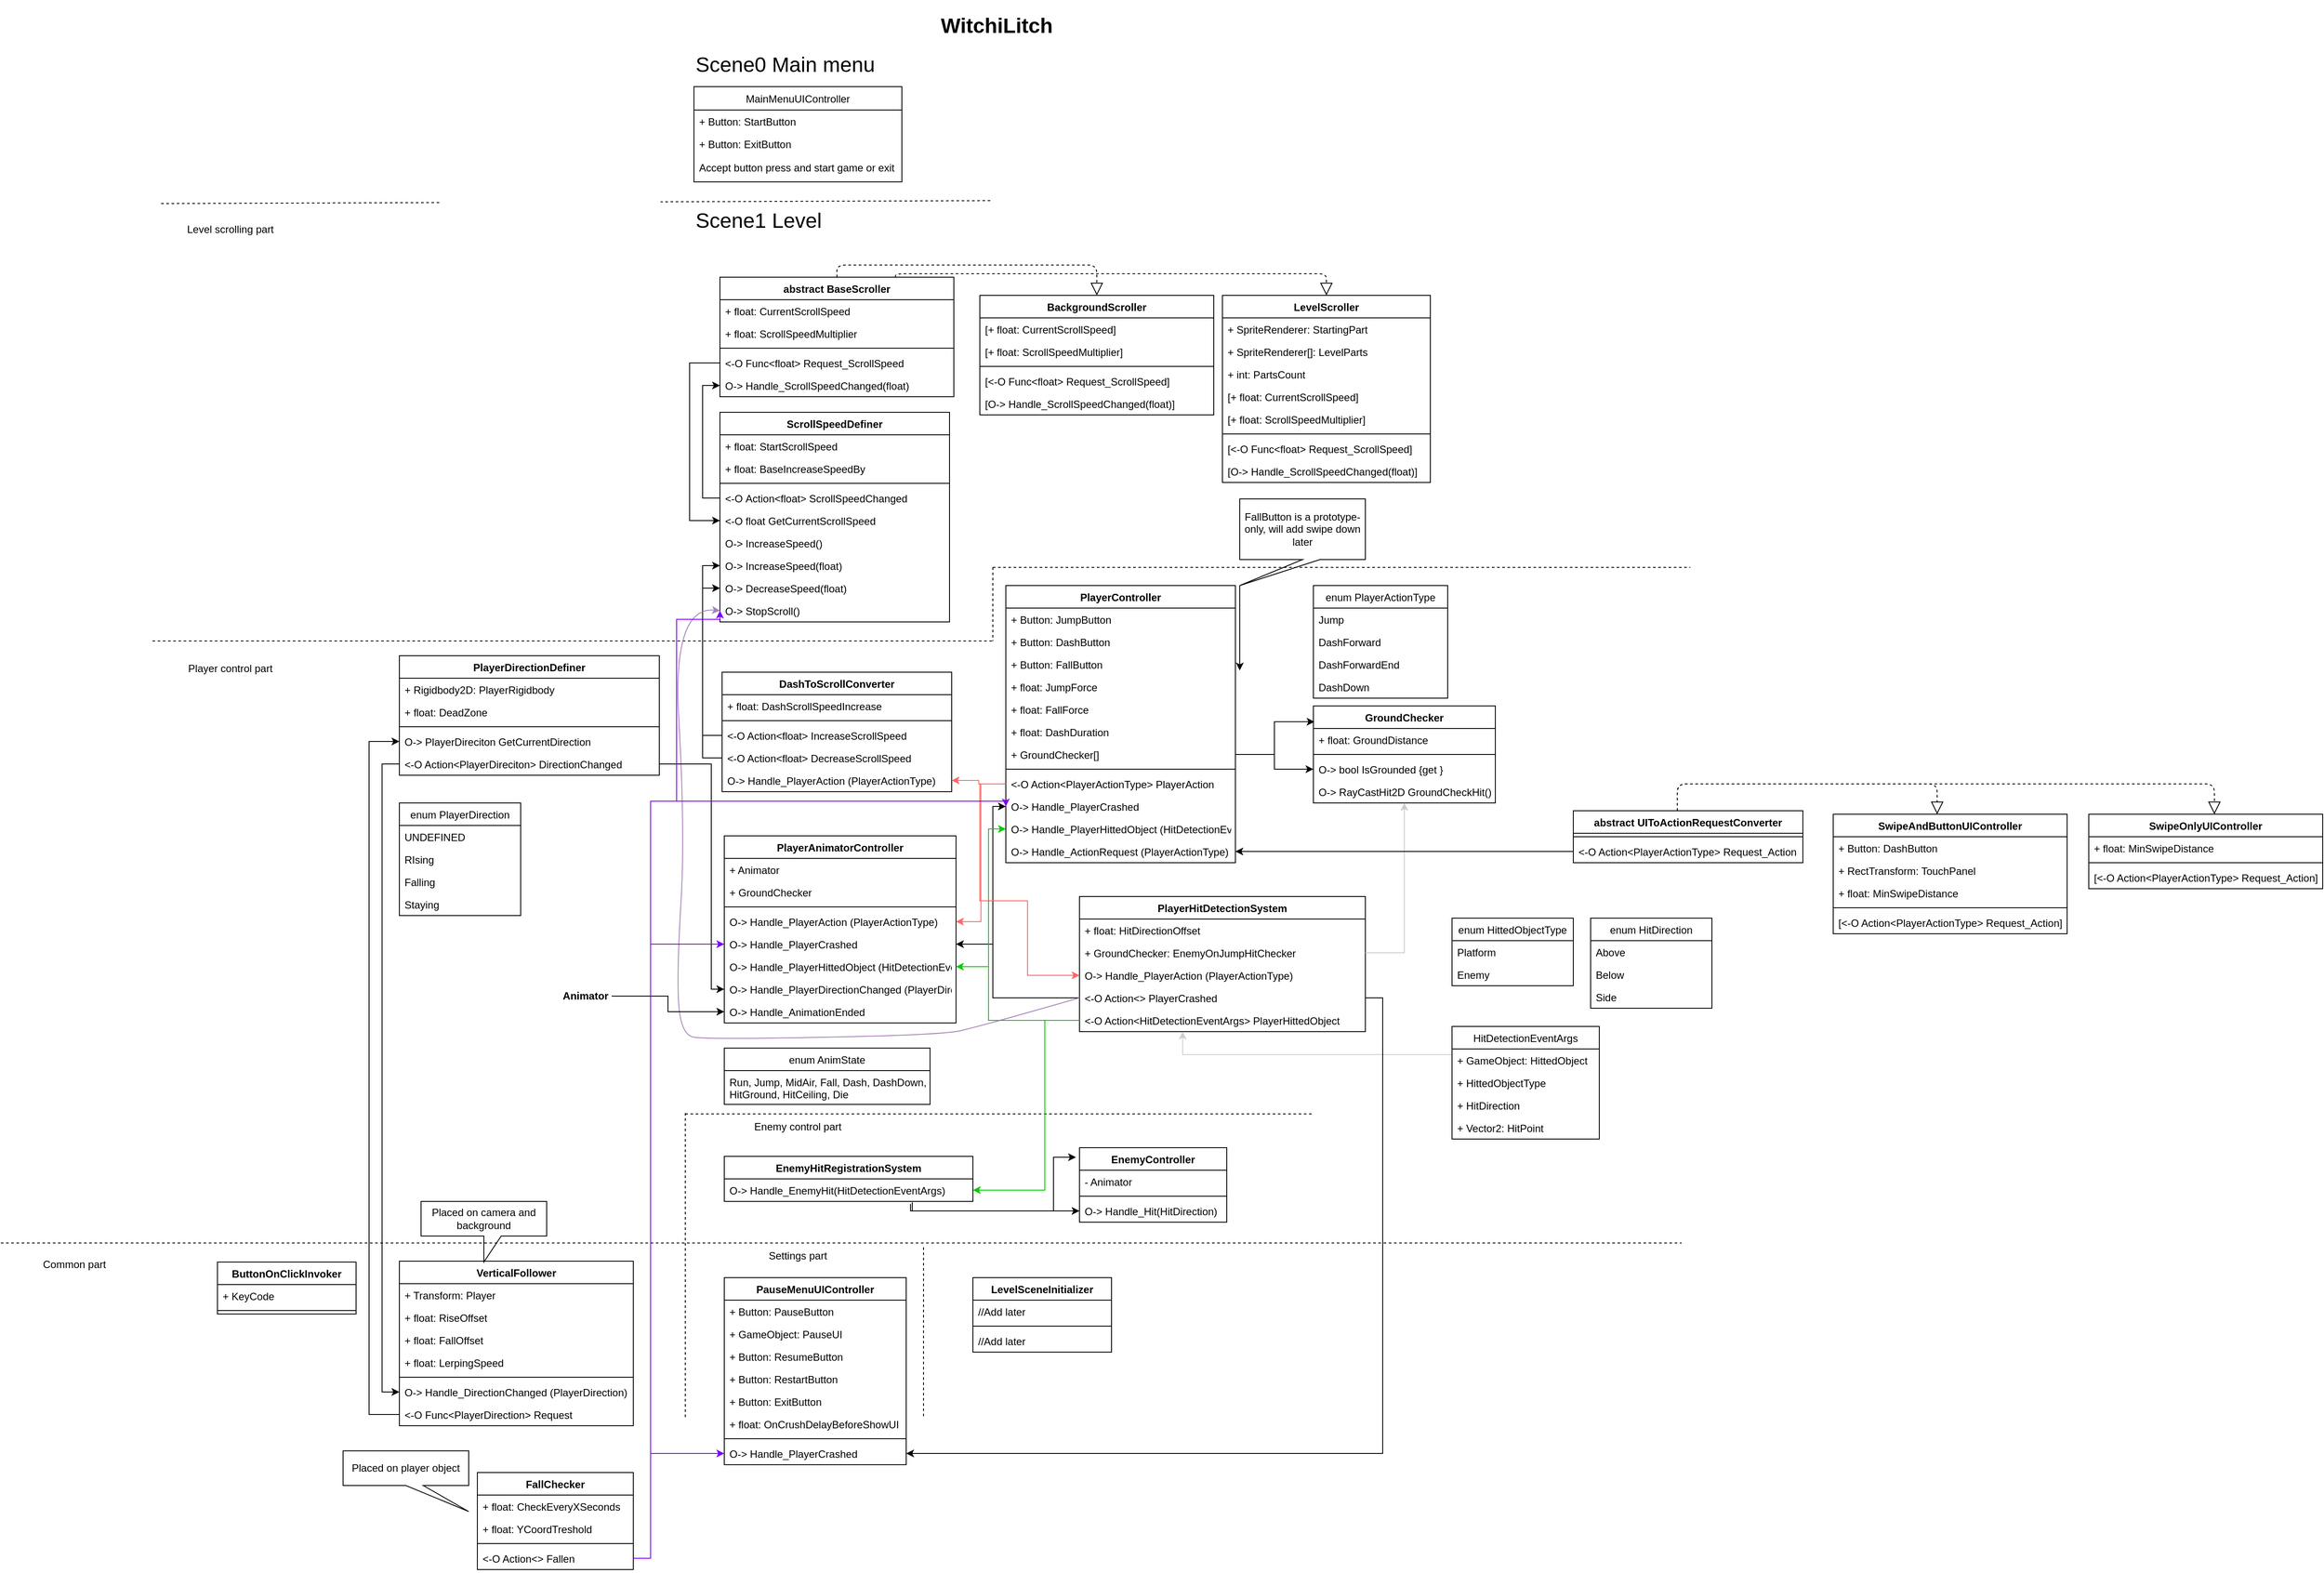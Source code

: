 <mxfile version="12.6.5" type="device"><diagram id="8ktbGGXsywtaybYySJdq" name="Page-1"><mxGraphModel dx="1832" dy="1634" grid="1" gridSize="5" guides="1" tooltips="1" connect="1" arrows="1" fold="1" page="0" pageScale="1" pageWidth="1169" pageHeight="1654" background="#ffffff" math="0" shadow="0"><root><mxCell id="0"/><mxCell id="1" parent="0"/><mxCell id="awAtWHLLjPPu288ge3dJ-1" value="&lt;h1&gt;WitchiLitch&lt;/h1&gt;" style="text;html=1;strokeColor=none;fillColor=none;spacing=5;spacingTop=-20;whiteSpace=wrap;overflow=hidden;rounded=0;" parent="1" vertex="1"><mxGeometry x="290" y="10" width="140" height="40" as="geometry"/></mxCell><mxCell id="awAtWHLLjPPu288ge3dJ-2" value="MainMenuUIController" style="swimlane;fontStyle=0;childLayout=stackLayout;horizontal=1;startSize=27;fillColor=none;horizontalStack=0;resizeParent=1;resizeParentMax=0;resizeLast=0;collapsible=1;marginBottom=0;" parent="1" vertex="1"><mxGeometry x="10" y="100" width="240" height="110" as="geometry"><mxRectangle x="130" y="160" width="150" height="26" as="alternateBounds"/></mxGeometry></mxCell><mxCell id="awAtWHLLjPPu288ge3dJ-3" value="+ Button: StartButton" style="text;strokeColor=none;fillColor=none;align=left;verticalAlign=top;spacingLeft=4;spacingRight=4;overflow=hidden;rotatable=0;points=[[0,0.5],[1,0.5]];portConstraint=eastwest;" parent="awAtWHLLjPPu288ge3dJ-2" vertex="1"><mxGeometry y="27" width="240" height="26" as="geometry"/></mxCell><mxCell id="awAtWHLLjPPu288ge3dJ-8" value="+ Button: ExitButton" style="text;strokeColor=none;fillColor=none;align=left;verticalAlign=top;spacingLeft=4;spacingRight=4;overflow=hidden;rotatable=0;points=[[0,0.5],[1,0.5]];portConstraint=eastwest;" parent="awAtWHLLjPPu288ge3dJ-2" vertex="1"><mxGeometry y="53" width="240" height="27" as="geometry"/></mxCell><mxCell id="awAtWHLLjPPu288ge3dJ-6" value="Accept button press and start game or exit" style="text;strokeColor=none;fillColor=none;align=left;verticalAlign=top;spacingLeft=4;spacingRight=4;overflow=hidden;rotatable=0;points=[[0,0.5],[1,0.5]];portConstraint=eastwest;" parent="awAtWHLLjPPu288ge3dJ-2" vertex="1"><mxGeometry y="80" width="240" height="30" as="geometry"/></mxCell><mxCell id="awAtWHLLjPPu288ge3dJ-10" value="" style="endArrow=none;dashed=1;html=1;" parent="1" edge="1"><mxGeometry width="50" height="50" relative="1" as="geometry"><mxPoint x="-605" y="235" as="sourcePoint"/><mxPoint x="820" y="230" as="targetPoint"/></mxGeometry></mxCell><mxCell id="awAtWHLLjPPu288ge3dJ-11" value="&lt;font style=&quot;font-size: 24px&quot;&gt;Scene0 Main menu&lt;/font&gt;" style="text;html=1;strokeColor=none;fillColor=none;align=left;verticalAlign=middle;whiteSpace=wrap;rounded=0;" parent="1" vertex="1"><mxGeometry x="10" y="50" width="230" height="50" as="geometry"/></mxCell><mxCell id="awAtWHLLjPPu288ge3dJ-12" value="&lt;font style=&quot;font-size: 24px&quot;&gt;Scene1 Level&lt;/font&gt;" style="text;html=1;strokeColor=none;fillColor=none;align=left;verticalAlign=middle;whiteSpace=wrap;rounded=0;" parent="1" vertex="1"><mxGeometry x="10" y="230" width="230" height="50" as="geometry"/></mxCell><mxCell id="awAtWHLLjPPu288ge3dJ-15" value="Level scrolling part" style="text;html=1;strokeColor=none;fillColor=none;align=center;verticalAlign=middle;whiteSpace=wrap;rounded=0;" parent="1" vertex="1"><mxGeometry x="-610" y="250" width="170" height="30" as="geometry"/></mxCell><mxCell id="awAtWHLLjPPu288ge3dJ-26" value="LevelScroller" style="swimlane;fontStyle=1;align=center;verticalAlign=top;childLayout=stackLayout;horizontal=1;startSize=26;horizontalStack=0;resizeParent=1;resizeParentMax=0;resizeLast=0;collapsible=1;marginBottom=0;" parent="1" vertex="1"><mxGeometry x="620" y="341" width="240" height="216" as="geometry"/></mxCell><mxCell id="awAtWHLLjPPu288ge3dJ-27" value="+ SpriteRenderer: StartingPart" style="text;strokeColor=none;fillColor=none;align=left;verticalAlign=top;spacingLeft=4;spacingRight=4;overflow=hidden;rotatable=0;points=[[0,0.5],[1,0.5]];portConstraint=eastwest;" parent="awAtWHLLjPPu288ge3dJ-26" vertex="1"><mxGeometry y="26" width="240" height="26" as="geometry"/></mxCell><mxCell id="fSL7sHChhO4Z-MWsc5X_-3" value="+ SpriteRenderer[]: LevelParts" style="text;strokeColor=none;fillColor=none;align=left;verticalAlign=top;spacingLeft=4;spacingRight=4;overflow=hidden;rotatable=0;points=[[0,0.5],[1,0.5]];portConstraint=eastwest;" parent="awAtWHLLjPPu288ge3dJ-26" vertex="1"><mxGeometry y="52" width="240" height="26" as="geometry"/></mxCell><mxCell id="fSL7sHChhO4Z-MWsc5X_-4" value="+ int: PartsCount" style="text;strokeColor=none;fillColor=none;align=left;verticalAlign=top;spacingLeft=4;spacingRight=4;overflow=hidden;rotatable=0;points=[[0,0.5],[1,0.5]];portConstraint=eastwest;" parent="awAtWHLLjPPu288ge3dJ-26" vertex="1"><mxGeometry y="78" width="240" height="26" as="geometry"/></mxCell><mxCell id="fSL7sHChhO4Z-MWsc5X_-6" value="[+ float: CurrentScrollSpeed]" style="text;strokeColor=none;fillColor=none;align=left;verticalAlign=top;spacingLeft=4;spacingRight=4;overflow=hidden;rotatable=0;points=[[0,0.5],[1,0.5]];portConstraint=eastwest;" parent="awAtWHLLjPPu288ge3dJ-26" vertex="1"><mxGeometry y="104" width="240" height="26" as="geometry"/></mxCell><mxCell id="fSL7sHChhO4Z-MWsc5X_-14" value="[+ float: ScrollSpeedMultiplier]" style="text;strokeColor=none;fillColor=none;align=left;verticalAlign=top;spacingLeft=4;spacingRight=4;overflow=hidden;rotatable=0;points=[[0,0.5],[1,0.5]];portConstraint=eastwest;" parent="awAtWHLLjPPu288ge3dJ-26" vertex="1"><mxGeometry y="130" width="240" height="26" as="geometry"/></mxCell><mxCell id="awAtWHLLjPPu288ge3dJ-28" value="" style="line;strokeWidth=1;fillColor=none;align=left;verticalAlign=middle;spacingTop=-1;spacingLeft=3;spacingRight=3;rotatable=0;labelPosition=right;points=[];portConstraint=eastwest;" parent="awAtWHLLjPPu288ge3dJ-26" vertex="1"><mxGeometry y="156" width="240" height="8" as="geometry"/></mxCell><mxCell id="awAtWHLLjPPu288ge3dJ-29" value="[&lt;-O Func&lt;float&gt; Request_ScrollSpeed]" style="text;strokeColor=none;fillColor=none;align=left;verticalAlign=top;spacingLeft=4;spacingRight=4;overflow=hidden;rotatable=0;points=[[0,0.5],[1,0.5]];portConstraint=eastwest;" parent="awAtWHLLjPPu288ge3dJ-26" vertex="1"><mxGeometry y="164" width="240" height="26" as="geometry"/></mxCell><mxCell id="fSL7sHChhO4Z-MWsc5X_-15" value="[O-&gt; Handle_ScrollSpeedChanged(float)]" style="text;strokeColor=none;fillColor=none;align=left;verticalAlign=top;spacingLeft=4;spacingRight=4;overflow=hidden;rotatable=0;points=[[0,0.5],[1,0.5]];portConstraint=eastwest;" parent="awAtWHLLjPPu288ge3dJ-26" vertex="1"><mxGeometry y="190" width="240" height="26" as="geometry"/></mxCell><mxCell id="awAtWHLLjPPu288ge3dJ-38" value="BackgroundScroller" style="swimlane;fontStyle=1;align=center;verticalAlign=top;childLayout=stackLayout;horizontal=1;startSize=26;horizontalStack=0;resizeParent=1;resizeParentMax=0;resizeLast=0;collapsible=1;marginBottom=0;" parent="1" vertex="1"><mxGeometry x="340" y="341" width="270" height="138" as="geometry"/></mxCell><mxCell id="awAtWHLLjPPu288ge3dJ-42" value="[+ float: CurrentScrollSpeed]" style="text;strokeColor=none;fillColor=none;align=left;verticalAlign=top;spacingLeft=4;spacingRight=4;overflow=hidden;rotatable=0;points=[[0,0.5],[1,0.5]];portConstraint=eastwest;" parent="awAtWHLLjPPu288ge3dJ-38" vertex="1"><mxGeometry y="26" width="270" height="26" as="geometry"/></mxCell><mxCell id="awAtWHLLjPPu288ge3dJ-39" value="[+ float: ScrollSpeedMultiplier]" style="text;strokeColor=none;fillColor=none;align=left;verticalAlign=top;spacingLeft=4;spacingRight=4;overflow=hidden;rotatable=0;points=[[0,0.5],[1,0.5]];portConstraint=eastwest;" parent="awAtWHLLjPPu288ge3dJ-38" vertex="1"><mxGeometry y="52" width="270" height="26" as="geometry"/></mxCell><mxCell id="awAtWHLLjPPu288ge3dJ-40" value="" style="line;strokeWidth=1;fillColor=none;align=left;verticalAlign=middle;spacingTop=-1;spacingLeft=3;spacingRight=3;rotatable=0;labelPosition=right;points=[];portConstraint=eastwest;" parent="awAtWHLLjPPu288ge3dJ-38" vertex="1"><mxGeometry y="78" width="270" height="8" as="geometry"/></mxCell><mxCell id="awAtWHLLjPPu288ge3dJ-41" value="[&lt;-O Func&lt;float&gt; Request_ScrollSpeed]" style="text;strokeColor=none;fillColor=none;align=left;verticalAlign=top;spacingLeft=4;spacingRight=4;overflow=hidden;rotatable=0;points=[[0,0.5],[1,0.5]];portConstraint=eastwest;" parent="awAtWHLLjPPu288ge3dJ-38" vertex="1"><mxGeometry y="86" width="270" height="26" as="geometry"/></mxCell><mxCell id="fSL7sHChhO4Z-MWsc5X_-13" value="[O-&gt; Handle_ScrollSpeedChanged(float)]" style="text;strokeColor=none;fillColor=none;align=left;verticalAlign=top;spacingLeft=4;spacingRight=4;overflow=hidden;rotatable=0;points=[[0,0.5],[1,0.5]];portConstraint=eastwest;" parent="awAtWHLLjPPu288ge3dJ-38" vertex="1"><mxGeometry y="112" width="270" height="26" as="geometry"/></mxCell><mxCell id="awAtWHLLjPPu288ge3dJ-43" value="abstract BaseScroller" style="swimlane;fontStyle=1;align=center;verticalAlign=top;childLayout=stackLayout;horizontal=1;startSize=26;horizontalStack=0;resizeParent=1;resizeParentMax=0;resizeLast=0;collapsible=1;marginBottom=0;" parent="1" vertex="1"><mxGeometry x="40" y="320" width="270" height="138" as="geometry"/></mxCell><mxCell id="awAtWHLLjPPu288ge3dJ-44" value="+ float: CurrentScrollSpeed" style="text;strokeColor=none;fillColor=none;align=left;verticalAlign=top;spacingLeft=4;spacingRight=4;overflow=hidden;rotatable=0;points=[[0,0.5],[1,0.5]];portConstraint=eastwest;" parent="awAtWHLLjPPu288ge3dJ-43" vertex="1"><mxGeometry y="26" width="270" height="26" as="geometry"/></mxCell><mxCell id="fSL7sHChhO4Z-MWsc5X_-12" value="+ float: ScrollSpeedMultiplier" style="text;strokeColor=none;fillColor=none;align=left;verticalAlign=top;spacingLeft=4;spacingRight=4;overflow=hidden;rotatable=0;points=[[0,0.5],[1,0.5]];portConstraint=eastwest;" parent="awAtWHLLjPPu288ge3dJ-43" vertex="1"><mxGeometry y="52" width="270" height="26" as="geometry"/></mxCell><mxCell id="awAtWHLLjPPu288ge3dJ-45" value="" style="line;strokeWidth=1;fillColor=none;align=left;verticalAlign=middle;spacingTop=-1;spacingLeft=3;spacingRight=3;rotatable=0;labelPosition=right;points=[];portConstraint=eastwest;" parent="awAtWHLLjPPu288ge3dJ-43" vertex="1"><mxGeometry y="78" width="270" height="8" as="geometry"/></mxCell><mxCell id="fSL7sHChhO4Z-MWsc5X_-7" value="&lt;-O Func&lt;float&gt; Request_ScrollSpeed" style="text;strokeColor=none;fillColor=none;align=left;verticalAlign=top;spacingLeft=4;spacingRight=4;overflow=hidden;rotatable=0;points=[[0,0.5],[1,0.5]];portConstraint=eastwest;" parent="awAtWHLLjPPu288ge3dJ-43" vertex="1"><mxGeometry y="86" width="270" height="26" as="geometry"/></mxCell><mxCell id="awAtWHLLjPPu288ge3dJ-46" value="O-&gt; Handle_ScrollSpeedChanged(float)" style="text;strokeColor=none;fillColor=none;align=left;verticalAlign=top;spacingLeft=4;spacingRight=4;overflow=hidden;rotatable=0;points=[[0,0.5],[1,0.5]];portConstraint=eastwest;" parent="awAtWHLLjPPu288ge3dJ-43" vertex="1"><mxGeometry y="112" width="270" height="26" as="geometry"/></mxCell><mxCell id="awAtWHLLjPPu288ge3dJ-65" value="ScrollSpeedDefiner" style="swimlane;fontStyle=1;align=center;verticalAlign=top;childLayout=stackLayout;horizontal=1;startSize=26;horizontalStack=0;resizeParent=1;resizeParentMax=0;resizeLast=0;collapsible=1;marginBottom=0;" parent="1" vertex="1"><mxGeometry x="40" y="476" width="265" height="242" as="geometry"/></mxCell><mxCell id="awAtWHLLjPPu288ge3dJ-66" value="+ float: StartScrollSpeed" style="text;strokeColor=none;fillColor=none;align=left;verticalAlign=top;spacingLeft=4;spacingRight=4;overflow=hidden;rotatable=0;points=[[0,0.5],[1,0.5]];portConstraint=eastwest;" parent="awAtWHLLjPPu288ge3dJ-65" vertex="1"><mxGeometry y="26" width="265" height="26" as="geometry"/></mxCell><mxCell id="awAtWHLLjPPu288ge3dJ-111" value="+ float: BaseIncreaseSpeedBy" style="text;strokeColor=none;fillColor=none;align=left;verticalAlign=top;spacingLeft=4;spacingRight=4;overflow=hidden;rotatable=0;points=[[0,0.5],[1,0.5]];portConstraint=eastwest;" parent="awAtWHLLjPPu288ge3dJ-65" vertex="1"><mxGeometry y="52" width="265" height="26" as="geometry"/></mxCell><mxCell id="awAtWHLLjPPu288ge3dJ-67" value="" style="line;strokeWidth=1;fillColor=none;align=left;verticalAlign=middle;spacingTop=-1;spacingLeft=3;spacingRight=3;rotatable=0;labelPosition=right;points=[];portConstraint=eastwest;" parent="awAtWHLLjPPu288ge3dJ-65" vertex="1"><mxGeometry y="78" width="265" height="8" as="geometry"/></mxCell><mxCell id="awAtWHLLjPPu288ge3dJ-71" value="&lt;-O Action&lt;float&gt; ScrollSpeedChanged" style="text;strokeColor=none;fillColor=none;align=left;verticalAlign=top;spacingLeft=4;spacingRight=4;overflow=hidden;rotatable=0;points=[[0,0.5],[1,0.5]];portConstraint=eastwest;" parent="awAtWHLLjPPu288ge3dJ-65" vertex="1"><mxGeometry y="86" width="265" height="26" as="geometry"/></mxCell><mxCell id="awAtWHLLjPPu288ge3dJ-68" value="&lt;-O float GetCurrentScrollSpeed" style="text;strokeColor=none;fillColor=none;align=left;verticalAlign=top;spacingLeft=4;spacingRight=4;overflow=hidden;rotatable=0;points=[[0,0.5],[1,0.5]];portConstraint=eastwest;" parent="awAtWHLLjPPu288ge3dJ-65" vertex="1"><mxGeometry y="112" width="265" height="26" as="geometry"/></mxCell><mxCell id="awAtWHLLjPPu288ge3dJ-110" value="O-&gt; IncreaseSpeed()" style="text;strokeColor=none;fillColor=none;align=left;verticalAlign=top;spacingLeft=4;spacingRight=4;overflow=hidden;rotatable=0;points=[[0,0.5],[1,0.5]];portConstraint=eastwest;" parent="awAtWHLLjPPu288ge3dJ-65" vertex="1"><mxGeometry y="138" width="265" height="26" as="geometry"/></mxCell><mxCell id="awAtWHLLjPPu288ge3dJ-112" value="O-&gt; IncreaseSpeed(float)" style="text;strokeColor=none;fillColor=none;align=left;verticalAlign=top;spacingLeft=4;spacingRight=4;overflow=hidden;rotatable=0;points=[[0,0.5],[1,0.5]];portConstraint=eastwest;" parent="awAtWHLLjPPu288ge3dJ-65" vertex="1"><mxGeometry y="164" width="265" height="26" as="geometry"/></mxCell><mxCell id="awAtWHLLjPPu288ge3dJ-98" value="O-&gt; DecreaseSpeed(float)" style="text;strokeColor=none;fillColor=none;align=left;verticalAlign=top;spacingLeft=4;spacingRight=4;overflow=hidden;rotatable=0;points=[[0,0.5],[1,0.5]];portConstraint=eastwest;" parent="awAtWHLLjPPu288ge3dJ-65" vertex="1"><mxGeometry y="190" width="265" height="26" as="geometry"/></mxCell><mxCell id="awAtWHLLjPPu288ge3dJ-233" value="O-&gt; StopScroll()" style="text;strokeColor=none;fillColor=none;align=left;verticalAlign=top;spacingLeft=4;spacingRight=4;overflow=hidden;rotatable=0;points=[[0,0.5],[1,0.5]];portConstraint=eastwest;" parent="awAtWHLLjPPu288ge3dJ-65" vertex="1"><mxGeometry y="216" width="265" height="26" as="geometry"/></mxCell><mxCell id="awAtWHLLjPPu288ge3dJ-79" style="edgeStyle=orthogonalEdgeStyle;rounded=0;orthogonalLoop=1;jettySize=auto;html=1;exitX=0;exitY=0.5;exitDx=0;exitDy=0;entryX=0;entryY=0.5;entryDx=0;entryDy=0;" parent="1" source="awAtWHLLjPPu288ge3dJ-71" target="awAtWHLLjPPu288ge3dJ-46" edge="1"><mxGeometry relative="1" as="geometry"/></mxCell><mxCell id="awAtWHLLjPPu288ge3dJ-82" value="" style="endArrow=block;dashed=1;endFill=0;endSize=12;html=1;exitX=0.5;exitY=0;exitDx=0;exitDy=0;entryX=0.5;entryY=0;entryDx=0;entryDy=0;" parent="1" source="awAtWHLLjPPu288ge3dJ-43" target="awAtWHLLjPPu288ge3dJ-38" edge="1"><mxGeometry width="160" relative="1" as="geometry"><mxPoint x="310" y="246" as="sourcePoint"/><mxPoint x="455" y="276" as="targetPoint"/><Array as="points"><mxPoint x="175" y="306"/><mxPoint x="475" y="306"/></Array></mxGeometry></mxCell><mxCell id="awAtWHLLjPPu288ge3dJ-83" value="" style="endArrow=block;dashed=1;endFill=0;endSize=12;html=1;exitX=0.75;exitY=0;exitDx=0;exitDy=0;entryX=0.5;entryY=0;entryDx=0;entryDy=0;" parent="1" source="awAtWHLLjPPu288ge3dJ-43" target="awAtWHLLjPPu288ge3dJ-26" edge="1"><mxGeometry width="160" relative="1" as="geometry"><mxPoint x="180" y="346" as="sourcePoint"/><mxPoint x="480" y="346" as="targetPoint"/><Array as="points"><mxPoint x="243" y="316"/><mxPoint x="740" y="316"/></Array></mxGeometry></mxCell><mxCell id="awAtWHLLjPPu288ge3dJ-100" value="Player control part" style="text;html=1;strokeColor=none;fillColor=none;align=center;verticalAlign=middle;whiteSpace=wrap;rounded=0;" parent="1" vertex="1"><mxGeometry x="-610" y="757" width="170" height="30" as="geometry"/></mxCell><mxCell id="awAtWHLLjPPu288ge3dJ-102" value="" style="endArrow=none;dashed=1;html=1;" parent="1" edge="1"><mxGeometry width="50" height="50" relative="1" as="geometry"><mxPoint x="-615" y="740" as="sourcePoint"/><mxPoint x="355" y="740" as="targetPoint"/></mxGeometry></mxCell><mxCell id="awAtWHLLjPPu288ge3dJ-103" value="PlayerController" style="swimlane;fontStyle=1;align=center;verticalAlign=top;childLayout=stackLayout;horizontal=1;startSize=26;horizontalStack=0;resizeParent=1;resizeParentMax=0;resizeLast=0;collapsible=1;marginBottom=0;shadow=0;fillColor=none;" parent="1" vertex="1"><mxGeometry x="370" y="676" width="265" height="320" as="geometry"/></mxCell><mxCell id="awAtWHLLjPPu288ge3dJ-104" value="+ Button: JumpButton" style="text;strokeColor=none;fillColor=none;align=left;verticalAlign=top;spacingLeft=4;spacingRight=4;overflow=hidden;rotatable=0;points=[[0,0.5],[1,0.5]];portConstraint=eastwest;" parent="awAtWHLLjPPu288ge3dJ-103" vertex="1"><mxGeometry y="26" width="265" height="26" as="geometry"/></mxCell><mxCell id="awAtWHLLjPPu288ge3dJ-114" value="+ Button: DashButton" style="text;strokeColor=none;fillColor=none;align=left;verticalAlign=top;spacingLeft=4;spacingRight=4;overflow=hidden;rotatable=0;points=[[0,0.5],[1,0.5]];portConstraint=eastwest;" parent="awAtWHLLjPPu288ge3dJ-103" vertex="1"><mxGeometry y="52" width="265" height="26" as="geometry"/></mxCell><mxCell id="awAtWHLLjPPu288ge3dJ-107" value="+ Button: FallButton" style="text;strokeColor=none;fillColor=none;align=left;verticalAlign=top;spacingLeft=4;spacingRight=4;overflow=hidden;rotatable=0;points=[[0,0.5],[1,0.5]];portConstraint=eastwest;" parent="awAtWHLLjPPu288ge3dJ-103" vertex="1"><mxGeometry y="78" width="265" height="26" as="geometry"/></mxCell><mxCell id="ze5XOn83Qj4UKIVyoejS-2" value="+ float: JumpForce" style="text;strokeColor=none;fillColor=none;align=left;verticalAlign=top;spacingLeft=4;spacingRight=4;overflow=hidden;rotatable=0;points=[[0,0.5],[1,0.5]];portConstraint=eastwest;" parent="awAtWHLLjPPu288ge3dJ-103" vertex="1"><mxGeometry y="104" width="265" height="26" as="geometry"/></mxCell><mxCell id="ze5XOn83Qj4UKIVyoejS-3" value="+ float: FallForce" style="text;strokeColor=none;fillColor=none;align=left;verticalAlign=top;spacingLeft=4;spacingRight=4;overflow=hidden;rotatable=0;points=[[0,0.5],[1,0.5]];portConstraint=eastwest;" parent="awAtWHLLjPPu288ge3dJ-103" vertex="1"><mxGeometry y="130" width="265" height="26" as="geometry"/></mxCell><mxCell id="Of3jwkAB5MkIezkfdHKB-35" value="+ float: DashDuration" style="text;strokeColor=none;fillColor=none;align=left;verticalAlign=top;spacingLeft=4;spacingRight=4;overflow=hidden;rotatable=0;points=[[0,0.5],[1,0.5]];portConstraint=eastwest;" parent="awAtWHLLjPPu288ge3dJ-103" vertex="1"><mxGeometry y="156" width="265" height="26" as="geometry"/></mxCell><mxCell id="awAtWHLLjPPu288ge3dJ-132" value="+ GroundChecker[]" style="text;strokeColor=none;fillColor=none;align=left;verticalAlign=top;spacingLeft=4;spacingRight=4;overflow=hidden;rotatable=0;points=[[0,0.5],[1,0.5]];portConstraint=eastwest;" parent="awAtWHLLjPPu288ge3dJ-103" vertex="1"><mxGeometry y="182" width="265" height="26" as="geometry"/></mxCell><mxCell id="awAtWHLLjPPu288ge3dJ-105" value="" style="line;strokeWidth=1;fillColor=none;align=left;verticalAlign=middle;spacingTop=-1;spacingLeft=3;spacingRight=3;rotatable=0;labelPosition=right;points=[];portConstraint=eastwest;" parent="awAtWHLLjPPu288ge3dJ-103" vertex="1"><mxGeometry y="208" width="265" height="8" as="geometry"/></mxCell><mxCell id="awAtWHLLjPPu288ge3dJ-106" value="&lt;-O Action&lt;PlayerActionType&gt; PlayerAction" style="text;strokeColor=none;fillColor=none;align=left;verticalAlign=top;spacingLeft=4;spacingRight=4;overflow=hidden;rotatable=0;points=[[0,0.5],[1,0.5]];portConstraint=eastwest;" parent="awAtWHLLjPPu288ge3dJ-103" vertex="1"><mxGeometry y="216" width="265" height="26" as="geometry"/></mxCell><mxCell id="awAtWHLLjPPu288ge3dJ-207" value="O-&gt; Handle_PlayerCrashed" style="text;strokeColor=none;fillColor=none;align=left;verticalAlign=top;spacingLeft=4;spacingRight=4;overflow=hidden;rotatable=0;points=[[0,0.5],[1,0.5]];portConstraint=eastwest;" parent="awAtWHLLjPPu288ge3dJ-103" vertex="1"><mxGeometry y="242" width="265" height="26" as="geometry"/></mxCell><mxCell id="Cay-AAyr7phDqxTvwYgJ-14" value="O-&gt; Handle_PlayerHittedObject (HitDetectionEventArgs)" style="text;strokeColor=none;fillColor=none;align=left;verticalAlign=top;spacingLeft=4;spacingRight=4;overflow=hidden;rotatable=0;points=[[0,0.5],[1,0.5]];portConstraint=eastwest;" parent="awAtWHLLjPPu288ge3dJ-103" vertex="1"><mxGeometry y="268" width="265" height="26" as="geometry"/></mxCell><mxCell id="m5YzyUB8yPNCZofGgtbE-1" value="O-&gt; Handle_ActionRequest (PlayerActionType)" style="text;strokeColor=none;fillColor=none;align=left;verticalAlign=top;spacingLeft=4;spacingRight=4;overflow=hidden;rotatable=0;points=[[0,0.5],[1,0.5]];portConstraint=eastwest;" vertex="1" parent="awAtWHLLjPPu288ge3dJ-103"><mxGeometry y="294" width="265" height="26" as="geometry"/></mxCell><mxCell id="awAtWHLLjPPu288ge3dJ-117" style="edgeStyle=orthogonalEdgeStyle;rounded=0;orthogonalLoop=1;jettySize=auto;html=1;exitX=0;exitY=0;exitDx=0;exitDy=100;exitPerimeter=0;entryX=1.017;entryY=0.769;entryDx=0;entryDy=0;entryPerimeter=0;" parent="1" source="awAtWHLLjPPu288ge3dJ-115" target="awAtWHLLjPPu288ge3dJ-107" edge="1"><mxGeometry relative="1" as="geometry"><Array as="points"><mxPoint x="640" y="774"/></Array></mxGeometry></mxCell><mxCell id="awAtWHLLjPPu288ge3dJ-115" value="FallButton is a prototype-only, will add swipe down later" style="shape=callout;whiteSpace=wrap;html=1;perimeter=calloutPerimeter;shadow=0;fillColor=none;position2=0;" parent="1" vertex="1"><mxGeometry x="640" y="576" width="145" height="100" as="geometry"/></mxCell><mxCell id="awAtWHLLjPPu288ge3dJ-125" value="GroundChecker" style="swimlane;fontStyle=1;align=center;verticalAlign=top;childLayout=stackLayout;horizontal=1;startSize=26;horizontalStack=0;resizeParent=1;resizeParentMax=0;resizeLast=0;collapsible=1;marginBottom=0;shadow=0;fillColor=none;" parent="1" vertex="1"><mxGeometry x="725" y="815" width="210" height="112" as="geometry"/></mxCell><mxCell id="awAtWHLLjPPu288ge3dJ-126" value="+ float: GroundDistance" style="text;strokeColor=none;fillColor=none;align=left;verticalAlign=top;spacingLeft=4;spacingRight=4;overflow=hidden;rotatable=0;points=[[0,0.5],[1,0.5]];portConstraint=eastwest;" parent="awAtWHLLjPPu288ge3dJ-125" vertex="1"><mxGeometry y="26" width="210" height="26" as="geometry"/></mxCell><mxCell id="awAtWHLLjPPu288ge3dJ-129" value="" style="line;strokeWidth=1;fillColor=none;align=left;verticalAlign=middle;spacingTop=-1;spacingLeft=3;spacingRight=3;rotatable=0;labelPosition=right;points=[];portConstraint=eastwest;" parent="awAtWHLLjPPu288ge3dJ-125" vertex="1"><mxGeometry y="52" width="210" height="8" as="geometry"/></mxCell><mxCell id="awAtWHLLjPPu288ge3dJ-130" value="O-&gt; bool IsGrounded {get }" style="text;strokeColor=none;fillColor=none;align=left;verticalAlign=top;spacingLeft=4;spacingRight=4;overflow=hidden;rotatable=0;points=[[0,0.5],[1,0.5]];portConstraint=eastwest;" parent="awAtWHLLjPPu288ge3dJ-125" vertex="1"><mxGeometry y="60" width="210" height="26" as="geometry"/></mxCell><mxCell id="Cay-AAyr7phDqxTvwYgJ-12" value="O-&gt; RayCastHit2D GroundCheckHit()" style="text;strokeColor=none;fillColor=none;align=left;verticalAlign=top;spacingLeft=4;spacingRight=4;overflow=hidden;rotatable=0;points=[[0,0.5],[1,0.5]];portConstraint=eastwest;" parent="awAtWHLLjPPu288ge3dJ-125" vertex="1"><mxGeometry y="86" width="210" height="26" as="geometry"/></mxCell><mxCell id="awAtWHLLjPPu288ge3dJ-133" style="edgeStyle=orthogonalEdgeStyle;rounded=0;orthogonalLoop=1;jettySize=auto;html=1;exitX=1;exitY=0.5;exitDx=0;exitDy=0;entryX=0.006;entryY=0.163;entryDx=0;entryDy=0;entryPerimeter=0;" parent="1" source="awAtWHLLjPPu288ge3dJ-132" target="awAtWHLLjPPu288ge3dJ-125" edge="1"><mxGeometry relative="1" as="geometry"/></mxCell><mxCell id="awAtWHLLjPPu288ge3dJ-134" style="edgeStyle=orthogonalEdgeStyle;rounded=0;orthogonalLoop=1;jettySize=auto;html=1;exitX=1;exitY=0.5;exitDx=0;exitDy=0;entryX=0;entryY=0.5;entryDx=0;entryDy=0;" parent="1" source="awAtWHLLjPPu288ge3dJ-132" target="awAtWHLLjPPu288ge3dJ-130" edge="1"><mxGeometry relative="1" as="geometry"/></mxCell><mxCell id="awAtWHLLjPPu288ge3dJ-136" value="DashToScrollConverter" style="swimlane;fontStyle=1;align=center;verticalAlign=top;childLayout=stackLayout;horizontal=1;startSize=26;horizontalStack=0;resizeParent=1;resizeParentMax=0;resizeLast=0;collapsible=1;marginBottom=0;shadow=0;fillColor=none;" parent="1" vertex="1"><mxGeometry x="42.5" y="776" width="265" height="138" as="geometry"/></mxCell><mxCell id="awAtWHLLjPPu288ge3dJ-137" value="+ float: DashScrollSpeedIncrease" style="text;strokeColor=none;fillColor=none;align=left;verticalAlign=top;spacingLeft=4;spacingRight=4;overflow=hidden;rotatable=0;points=[[0,0.5],[1,0.5]];portConstraint=eastwest;" parent="awAtWHLLjPPu288ge3dJ-136" vertex="1"><mxGeometry y="26" width="265" height="26" as="geometry"/></mxCell><mxCell id="awAtWHLLjPPu288ge3dJ-138" value="" style="line;strokeWidth=1;fillColor=none;align=left;verticalAlign=middle;spacingTop=-1;spacingLeft=3;spacingRight=3;rotatable=0;labelPosition=right;points=[];portConstraint=eastwest;" parent="awAtWHLLjPPu288ge3dJ-136" vertex="1"><mxGeometry y="52" width="265" height="8" as="geometry"/></mxCell><mxCell id="awAtWHLLjPPu288ge3dJ-142" value="&lt;-O Action&lt;float&gt; IncreaseScrollSpeed" style="text;strokeColor=none;fillColor=none;align=left;verticalAlign=top;spacingLeft=4;spacingRight=4;overflow=hidden;rotatable=0;points=[[0,0.5],[1,0.5]];portConstraint=eastwest;" parent="awAtWHLLjPPu288ge3dJ-136" vertex="1"><mxGeometry y="60" width="265" height="26" as="geometry"/></mxCell><mxCell id="awAtWHLLjPPu288ge3dJ-141" value="&lt;-O Action&lt;float&gt; DecreaseScrollSpeed" style="text;strokeColor=none;fillColor=none;align=left;verticalAlign=top;spacingLeft=4;spacingRight=4;overflow=hidden;rotatable=0;points=[[0,0.5],[1,0.5]];portConstraint=eastwest;" parent="awAtWHLLjPPu288ge3dJ-136" vertex="1"><mxGeometry y="86" width="265" height="26" as="geometry"/></mxCell><mxCell id="awAtWHLLjPPu288ge3dJ-139" value="O-&gt; Handle_PlayerAction (PlayerActionType)" style="text;strokeColor=none;fillColor=none;align=left;verticalAlign=top;spacingLeft=4;spacingRight=4;overflow=hidden;rotatable=0;points=[[0,0.5],[1,0.5]];portConstraint=eastwest;" parent="awAtWHLLjPPu288ge3dJ-136" vertex="1"><mxGeometry y="112" width="265" height="26" as="geometry"/></mxCell><mxCell id="awAtWHLLjPPu288ge3dJ-147" style="edgeStyle=orthogonalEdgeStyle;rounded=0;orthogonalLoop=1;jettySize=auto;html=1;exitX=0;exitY=0.5;exitDx=0;exitDy=0;entryX=0;entryY=0.5;entryDx=0;entryDy=0;strokeColor=#000000;" parent="1" source="awAtWHLLjPPu288ge3dJ-142" target="awAtWHLLjPPu288ge3dJ-112" edge="1"><mxGeometry relative="1" as="geometry"/></mxCell><mxCell id="awAtWHLLjPPu288ge3dJ-148" style="edgeStyle=orthogonalEdgeStyle;rounded=0;orthogonalLoop=1;jettySize=auto;html=1;exitX=0;exitY=0.5;exitDx=0;exitDy=0;entryX=0;entryY=0.5;entryDx=0;entryDy=0;strokeColor=#000000;" parent="1" source="awAtWHLLjPPu288ge3dJ-141" target="awAtWHLLjPPu288ge3dJ-98" edge="1"><mxGeometry relative="1" as="geometry"/></mxCell><mxCell id="awAtWHLLjPPu288ge3dJ-152" value="PlayerAnimatorController" style="swimlane;fontStyle=1;align=center;verticalAlign=top;childLayout=stackLayout;horizontal=1;startSize=26;horizontalStack=0;resizeParent=1;resizeParentMax=0;resizeLast=0;collapsible=1;marginBottom=0;shadow=0;fillColor=none;" parent="1" vertex="1"><mxGeometry x="45" y="965" width="267.5" height="216" as="geometry"/></mxCell><mxCell id="awAtWHLLjPPu288ge3dJ-153" value="+ Animator" style="text;strokeColor=none;fillColor=none;align=left;verticalAlign=top;spacingLeft=4;spacingRight=4;overflow=hidden;rotatable=0;points=[[0,0.5],[1,0.5]];portConstraint=eastwest;" parent="awAtWHLLjPPu288ge3dJ-152" vertex="1"><mxGeometry y="26" width="267.5" height="26" as="geometry"/></mxCell><mxCell id="hHQVYa_m2_sjAb5QKmpR-1" value="+ GroundChecker" style="text;strokeColor=none;fillColor=none;align=left;verticalAlign=top;spacingLeft=4;spacingRight=4;overflow=hidden;rotatable=0;points=[[0,0.5],[1,0.5]];portConstraint=eastwest;" parent="awAtWHLLjPPu288ge3dJ-152" vertex="1"><mxGeometry y="52" width="267.5" height="26" as="geometry"/></mxCell><mxCell id="awAtWHLLjPPu288ge3dJ-154" value="" style="line;strokeWidth=1;fillColor=none;align=left;verticalAlign=middle;spacingTop=-1;spacingLeft=3;spacingRight=3;rotatable=0;labelPosition=right;points=[];portConstraint=eastwest;" parent="awAtWHLLjPPu288ge3dJ-152" vertex="1"><mxGeometry y="78" width="267.5" height="8" as="geometry"/></mxCell><mxCell id="awAtWHLLjPPu288ge3dJ-180" value="O-&gt; Handle_PlayerAction (PlayerActionType)" style="text;strokeColor=none;fillColor=none;align=left;verticalAlign=top;spacingLeft=4;spacingRight=4;overflow=hidden;rotatable=0;points=[[0,0.5],[1,0.5]];portConstraint=eastwest;" parent="awAtWHLLjPPu288ge3dJ-152" vertex="1"><mxGeometry y="86" width="267.5" height="26" as="geometry"/></mxCell><mxCell id="awAtWHLLjPPu288ge3dJ-162" value="O-&gt; Handle_PlayerCrashed" style="text;strokeColor=none;fillColor=none;align=left;verticalAlign=top;spacingLeft=4;spacingRight=4;overflow=hidden;rotatable=0;points=[[0,0.5],[1,0.5]];portConstraint=eastwest;" parent="awAtWHLLjPPu288ge3dJ-152" vertex="1"><mxGeometry y="112" width="267.5" height="26" as="geometry"/></mxCell><mxCell id="Of3jwkAB5MkIezkfdHKB-63" value="O-&gt; Handle_PlayerHittedObject (HitDetectionEventArgs)" style="text;strokeColor=none;fillColor=none;align=left;verticalAlign=top;spacingLeft=4;spacingRight=4;overflow=hidden;rotatable=0;points=[[0,0.5],[1,0.5]];portConstraint=eastwest;" parent="awAtWHLLjPPu288ge3dJ-152" vertex="1"><mxGeometry y="138" width="267.5" height="26" as="geometry"/></mxCell><mxCell id="awAtWHLLjPPu288ge3dJ-179" value="O-&gt; Handle_PlayerDirectionChanged (PlayerDireciton)" style="text;strokeColor=none;fillColor=none;align=left;verticalAlign=top;spacingLeft=4;spacingRight=4;overflow=hidden;rotatable=0;points=[[0,0.5],[1,0.5]];portConstraint=eastwest;" parent="awAtWHLLjPPu288ge3dJ-152" vertex="1"><mxGeometry y="164" width="267.5" height="26" as="geometry"/></mxCell><mxCell id="ap51Dpg9L71bHk4Noh5v-1" value="O-&gt; Handle_AnimationEnded" style="text;strokeColor=none;fillColor=none;align=left;verticalAlign=top;spacingLeft=4;spacingRight=4;overflow=hidden;rotatable=0;points=[[0,0.5],[1,0.5]];portConstraint=eastwest;" parent="awAtWHLLjPPu288ge3dJ-152" vertex="1"><mxGeometry y="190" width="267.5" height="26" as="geometry"/></mxCell><mxCell id="awAtWHLLjPPu288ge3dJ-168" value="PlayerHitDetectionSystem" style="swimlane;fontStyle=1;align=center;verticalAlign=top;childLayout=stackLayout;horizontal=1;startSize=26;horizontalStack=0;resizeParent=1;resizeParentMax=0;resizeLast=0;collapsible=1;marginBottom=0;shadow=0;fillColor=none;" parent="1" vertex="1"><mxGeometry x="455" y="1035" width="330" height="156" as="geometry"/></mxCell><mxCell id="ap51Dpg9L71bHk4Noh5v-5" value="+ float: HitDirectionOffset" style="text;strokeColor=none;fillColor=none;align=left;verticalAlign=top;spacingLeft=4;spacingRight=4;overflow=hidden;rotatable=0;points=[[0,0.5],[1,0.5]];portConstraint=eastwest;" parent="awAtWHLLjPPu288ge3dJ-168" vertex="1"><mxGeometry y="26" width="330" height="26" as="geometry"/></mxCell><mxCell id="Cay-AAyr7phDqxTvwYgJ-10" value="+ GroundChecker: EnemyOnJumpHitChecker" style="text;strokeColor=none;fillColor=none;align=left;verticalAlign=top;spacingLeft=4;spacingRight=4;overflow=hidden;rotatable=0;points=[[0,0.5],[1,0.5]];portConstraint=eastwest;" parent="awAtWHLLjPPu288ge3dJ-168" vertex="1"><mxGeometry y="52" width="330" height="26" as="geometry"/></mxCell><mxCell id="awAtWHLLjPPu288ge3dJ-175" value="O-&gt; Handle_PlayerAction (PlayerActionType)" style="text;strokeColor=none;fillColor=none;align=left;verticalAlign=top;spacingLeft=4;spacingRight=4;overflow=hidden;rotatable=0;points=[[0,0.5],[1,0.5]];portConstraint=eastwest;" parent="awAtWHLLjPPu288ge3dJ-168" vertex="1"><mxGeometry y="78" width="330" height="26" as="geometry"/></mxCell><mxCell id="awAtWHLLjPPu288ge3dJ-174" value="&lt;-O Action&lt;&gt; PlayerCrashed" style="text;strokeColor=none;fillColor=none;align=left;verticalAlign=top;spacingLeft=4;spacingRight=4;overflow=hidden;rotatable=0;points=[[0,0.5],[1,0.5]];portConstraint=eastwest;" parent="awAtWHLLjPPu288ge3dJ-168" vertex="1"><mxGeometry y="104" width="330" height="26" as="geometry"/></mxCell><mxCell id="awAtWHLLjPPu288ge3dJ-172" value="&lt;-O Action&lt;HitDetectionEventArgs&gt; PlayerHittedObject" style="text;strokeColor=none;fillColor=none;align=left;verticalAlign=top;spacingLeft=4;spacingRight=4;overflow=hidden;rotatable=0;points=[[0,0.5],[1,0.5]];portConstraint=eastwest;" parent="awAtWHLLjPPu288ge3dJ-168" vertex="1"><mxGeometry y="130" width="330" height="26" as="geometry"/></mxCell><mxCell id="awAtWHLLjPPu288ge3dJ-186" value="" style="endArrow=none;dashed=1;html=1;" parent="1" edge="1"><mxGeometry width="50" height="50" relative="1" as="geometry"><mxPoint y="1286" as="sourcePoint"/><mxPoint x="725" y="1286" as="targetPoint"/></mxGeometry></mxCell><mxCell id="awAtWHLLjPPu288ge3dJ-187" value="Enemy control part" style="text;html=1;strokeColor=none;fillColor=none;align=center;verticalAlign=middle;whiteSpace=wrap;rounded=0;" parent="1" vertex="1"><mxGeometry x="45" y="1286" width="170" height="30" as="geometry"/></mxCell><mxCell id="awAtWHLLjPPu288ge3dJ-232" style="edgeStyle=orthogonalEdgeStyle;rounded=0;orthogonalLoop=1;jettySize=auto;html=1;exitX=0.749;exitY=1.115;exitDx=0;exitDy=0;entryX=-0.024;entryY=0.128;entryDx=0;entryDy=0;strokeColor=#000000;exitPerimeter=0;entryPerimeter=0;" parent="1" source="awAtWHLLjPPu288ge3dJ-192" target="awAtWHLLjPPu288ge3dJ-228" edge="1"><mxGeometry relative="1" as="geometry"><Array as="points"><mxPoint x="260" y="1398"/><mxPoint x="425" y="1398"/><mxPoint x="425" y="1336"/></Array></mxGeometry></mxCell><mxCell id="awAtWHLLjPPu288ge3dJ-189" value="EnemyHitRegistrationSystem" style="swimlane;fontStyle=1;align=center;verticalAlign=top;childLayout=stackLayout;horizontal=1;startSize=26;horizontalStack=0;resizeParent=1;resizeParentMax=0;resizeLast=0;collapsible=1;marginBottom=0;shadow=0;fillColor=none;" parent="1" vertex="1"><mxGeometry x="45" y="1335" width="287" height="52" as="geometry"/></mxCell><mxCell id="awAtWHLLjPPu288ge3dJ-192" value="O-&gt; Handle_EnemyHit(HitDetectionEventArgs)" style="text;strokeColor=none;fillColor=none;align=left;verticalAlign=top;spacingLeft=4;spacingRight=4;overflow=hidden;rotatable=0;points=[[0,0.5],[1,0.5]];portConstraint=eastwest;" parent="awAtWHLLjPPu288ge3dJ-189" vertex="1"><mxGeometry y="26" width="287" height="26" as="geometry"/></mxCell><mxCell id="awAtWHLLjPPu288ge3dJ-195" style="edgeStyle=orthogonalEdgeStyle;rounded=0;orthogonalLoop=1;jettySize=auto;html=1;exitX=0;exitY=0.5;exitDx=0;exitDy=0;entryX=1;entryY=0.5;entryDx=0;entryDy=0;strokeColor=#00CC00;" parent="1" source="awAtWHLLjPPu288ge3dJ-172" target="awAtWHLLjPPu288ge3dJ-192" edge="1"><mxGeometry relative="1" as="geometry"><Array as="points"><mxPoint x="415" y="1178"/><mxPoint x="415" y="1374"/></Array></mxGeometry></mxCell><mxCell id="awAtWHLLjPPu288ge3dJ-203" value="enum HitDirection" style="swimlane;fontStyle=0;childLayout=stackLayout;horizontal=1;startSize=26;fillColor=none;horizontalStack=0;resizeParent=1;resizeParentMax=0;resizeLast=0;collapsible=1;marginBottom=0;shadow=0;" parent="1" vertex="1"><mxGeometry x="1045" y="1060" width="140" height="104" as="geometry"/></mxCell><mxCell id="awAtWHLLjPPu288ge3dJ-204" value="Above" style="text;strokeColor=none;fillColor=none;align=left;verticalAlign=top;spacingLeft=4;spacingRight=4;overflow=hidden;rotatable=0;points=[[0,0.5],[1,0.5]];portConstraint=eastwest;" parent="awAtWHLLjPPu288ge3dJ-203" vertex="1"><mxGeometry y="26" width="140" height="26" as="geometry"/></mxCell><mxCell id="awAtWHLLjPPu288ge3dJ-205" value="Below" style="text;strokeColor=none;fillColor=none;align=left;verticalAlign=top;spacingLeft=4;spacingRight=4;overflow=hidden;rotatable=0;points=[[0,0.5],[1,0.5]];portConstraint=eastwest;" parent="awAtWHLLjPPu288ge3dJ-203" vertex="1"><mxGeometry y="52" width="140" height="26" as="geometry"/></mxCell><mxCell id="awAtWHLLjPPu288ge3dJ-206" value="Side" style="text;strokeColor=none;fillColor=none;align=left;verticalAlign=top;spacingLeft=4;spacingRight=4;overflow=hidden;rotatable=0;points=[[0,0.5],[1,0.5]];portConstraint=eastwest;" parent="awAtWHLLjPPu288ge3dJ-203" vertex="1"><mxGeometry y="78" width="140" height="26" as="geometry"/></mxCell><mxCell id="awAtWHLLjPPu288ge3dJ-228" value="EnemyController" style="swimlane;fontStyle=1;align=center;verticalAlign=top;childLayout=stackLayout;horizontal=1;startSize=26;horizontalStack=0;resizeParent=1;resizeParentMax=0;resizeLast=0;collapsible=1;marginBottom=0;shadow=0;fillColor=none;" parent="1" vertex="1"><mxGeometry x="455" y="1325" width="170" height="86" as="geometry"/></mxCell><mxCell id="awAtWHLLjPPu288ge3dJ-229" value="- Animator" style="text;strokeColor=none;fillColor=none;align=left;verticalAlign=top;spacingLeft=4;spacingRight=4;overflow=hidden;rotatable=0;points=[[0,0.5],[1,0.5]];portConstraint=eastwest;" parent="awAtWHLLjPPu288ge3dJ-228" vertex="1"><mxGeometry y="26" width="170" height="26" as="geometry"/></mxCell><mxCell id="awAtWHLLjPPu288ge3dJ-230" value="" style="line;strokeWidth=1;fillColor=none;align=left;verticalAlign=middle;spacingTop=-1;spacingLeft=3;spacingRight=3;rotatable=0;labelPosition=right;points=[];portConstraint=eastwest;" parent="awAtWHLLjPPu288ge3dJ-228" vertex="1"><mxGeometry y="52" width="170" height="8" as="geometry"/></mxCell><mxCell id="awAtWHLLjPPu288ge3dJ-231" value="O-&gt; Handle_Hit(HitDirection)" style="text;strokeColor=none;fillColor=none;align=left;verticalAlign=top;spacingLeft=4;spacingRight=4;overflow=hidden;rotatable=0;points=[[0,0.5],[1,0.5]];portConstraint=eastwest;" parent="awAtWHLLjPPu288ge3dJ-228" vertex="1"><mxGeometry y="60" width="170" height="26" as="geometry"/></mxCell><mxCell id="awAtWHLLjPPu288ge3dJ-235" value="" style="endArrow=none;dashed=1;html=1;" parent="1" edge="1"><mxGeometry width="50" height="50" relative="1" as="geometry"><mxPoint x="-790" y="1435" as="sourcePoint"/><mxPoint x="1150" y="1435" as="targetPoint"/></mxGeometry></mxCell><mxCell id="awAtWHLLjPPu288ge3dJ-236" value="Settings part" style="text;html=1;strokeColor=none;fillColor=none;align=center;verticalAlign=middle;whiteSpace=wrap;rounded=0;" parent="1" vertex="1"><mxGeometry x="45" y="1435" width="170" height="30" as="geometry"/></mxCell><mxCell id="awAtWHLLjPPu288ge3dJ-237" value="PauseMenuUIController" style="swimlane;fontStyle=1;align=center;verticalAlign=top;childLayout=stackLayout;horizontal=1;startSize=26;horizontalStack=0;resizeParent=1;resizeParentMax=0;resizeLast=0;collapsible=1;marginBottom=0;shadow=0;fillColor=none;" parent="1" vertex="1"><mxGeometry x="45" y="1475" width="210" height="216" as="geometry"/></mxCell><mxCell id="awAtWHLLjPPu288ge3dJ-238" value="+ Button: PauseButton" style="text;strokeColor=none;fillColor=none;align=left;verticalAlign=top;spacingLeft=4;spacingRight=4;overflow=hidden;rotatable=0;points=[[0,0.5],[1,0.5]];portConstraint=eastwest;" parent="awAtWHLLjPPu288ge3dJ-237" vertex="1"><mxGeometry y="26" width="210" height="26" as="geometry"/></mxCell><mxCell id="Vlx6D3L23xeSjg9nJhBM-3" value="+ GameObject: PauseUI" style="text;strokeColor=none;fillColor=none;align=left;verticalAlign=top;spacingLeft=4;spacingRight=4;overflow=hidden;rotatable=0;points=[[0,0.5],[1,0.5]];portConstraint=eastwest;" parent="awAtWHLLjPPu288ge3dJ-237" vertex="1"><mxGeometry y="52" width="210" height="26" as="geometry"/></mxCell><mxCell id="awAtWHLLjPPu288ge3dJ-242" value="+ Button: ResumeButton" style="text;strokeColor=none;fillColor=none;align=left;verticalAlign=top;spacingLeft=4;spacingRight=4;overflow=hidden;rotatable=0;points=[[0,0.5],[1,0.5]];portConstraint=eastwest;" parent="awAtWHLLjPPu288ge3dJ-237" vertex="1"><mxGeometry y="78" width="210" height="26" as="geometry"/></mxCell><mxCell id="Vlx6D3L23xeSjg9nJhBM-1" value="+ Button: RestartButton" style="text;strokeColor=none;fillColor=none;align=left;verticalAlign=top;spacingLeft=4;spacingRight=4;overflow=hidden;rotatable=0;points=[[0,0.5],[1,0.5]];portConstraint=eastwest;" parent="awAtWHLLjPPu288ge3dJ-237" vertex="1"><mxGeometry y="104" width="210" height="26" as="geometry"/></mxCell><mxCell id="awAtWHLLjPPu288ge3dJ-243" value="+ Button: ExitButton" style="text;strokeColor=none;fillColor=none;align=left;verticalAlign=top;spacingLeft=4;spacingRight=4;overflow=hidden;rotatable=0;points=[[0,0.5],[1,0.5]];portConstraint=eastwest;" parent="awAtWHLLjPPu288ge3dJ-237" vertex="1"><mxGeometry y="130" width="210" height="26" as="geometry"/></mxCell><mxCell id="Vlx6D3L23xeSjg9nJhBM-4" value="+ float: OnCrushDelayBeforeShowUI" style="text;strokeColor=none;fillColor=none;align=left;verticalAlign=top;spacingLeft=4;spacingRight=4;overflow=hidden;rotatable=0;points=[[0,0.5],[1,0.5]];portConstraint=eastwest;" parent="awAtWHLLjPPu288ge3dJ-237" vertex="1"><mxGeometry y="156" width="210" height="26" as="geometry"/></mxCell><mxCell id="awAtWHLLjPPu288ge3dJ-239" value="" style="line;strokeWidth=1;fillColor=none;align=left;verticalAlign=middle;spacingTop=-1;spacingLeft=3;spacingRight=3;rotatable=0;labelPosition=right;points=[];portConstraint=eastwest;" parent="awAtWHLLjPPu288ge3dJ-237" vertex="1"><mxGeometry y="182" width="210" height="8" as="geometry"/></mxCell><mxCell id="Vlx6D3L23xeSjg9nJhBM-2" value="O-&gt; Handle_PlayerCrashed" style="text;strokeColor=none;fillColor=none;align=left;verticalAlign=top;spacingLeft=4;spacingRight=4;overflow=hidden;rotatable=0;points=[[0,0.5],[1,0.5]];portConstraint=eastwest;" parent="awAtWHLLjPPu288ge3dJ-237" vertex="1"><mxGeometry y="190" width="210" height="26" as="geometry"/></mxCell><mxCell id="awAtWHLLjPPu288ge3dJ-248" value="Common part" style="text;html=1;strokeColor=none;fillColor=none;align=center;verticalAlign=middle;whiteSpace=wrap;rounded=0;" parent="1" vertex="1"><mxGeometry x="-790" y="1445" width="170" height="30" as="geometry"/></mxCell><mxCell id="awAtWHLLjPPu288ge3dJ-249" value="" style="endArrow=none;dashed=1;html=1;" parent="1" edge="1"><mxGeometry width="50" height="50" relative="1" as="geometry"><mxPoint y="1285" as="sourcePoint"/><mxPoint y="1636.5" as="targetPoint"/></mxGeometry></mxCell><mxCell id="awAtWHLLjPPu288ge3dJ-250" value="LevelSceneInitializer" style="swimlane;fontStyle=1;align=center;verticalAlign=top;childLayout=stackLayout;horizontal=1;startSize=26;horizontalStack=0;resizeParent=1;resizeParentMax=0;resizeLast=0;collapsible=1;marginBottom=0;shadow=0;fillColor=none;" parent="1" vertex="1"><mxGeometry x="332" y="1475" width="160" height="86" as="geometry"/></mxCell><mxCell id="awAtWHLLjPPu288ge3dJ-251" value="//Add later" style="text;strokeColor=none;fillColor=none;align=left;verticalAlign=top;spacingLeft=4;spacingRight=4;overflow=hidden;rotatable=0;points=[[0,0.5],[1,0.5]];portConstraint=eastwest;" parent="awAtWHLLjPPu288ge3dJ-250" vertex="1"><mxGeometry y="26" width="160" height="26" as="geometry"/></mxCell><mxCell id="awAtWHLLjPPu288ge3dJ-252" value="" style="line;strokeWidth=1;fillColor=none;align=left;verticalAlign=middle;spacingTop=-1;spacingLeft=3;spacingRight=3;rotatable=0;labelPosition=right;points=[];portConstraint=eastwest;" parent="awAtWHLLjPPu288ge3dJ-250" vertex="1"><mxGeometry y="52" width="160" height="8" as="geometry"/></mxCell><mxCell id="awAtWHLLjPPu288ge3dJ-253" value="//Add later" style="text;strokeColor=none;fillColor=none;align=left;verticalAlign=top;spacingLeft=4;spacingRight=4;overflow=hidden;rotatable=0;points=[[0,0.5],[1,0.5]];portConstraint=eastwest;" parent="awAtWHLLjPPu288ge3dJ-250" vertex="1"><mxGeometry y="60" width="160" height="26" as="geometry"/></mxCell><mxCell id="awAtWHLLjPPu288ge3dJ-254" value="ButtonOnClickInvoker" style="swimlane;fontStyle=1;align=center;verticalAlign=top;childLayout=stackLayout;horizontal=1;startSize=26;horizontalStack=0;resizeParent=1;resizeParentMax=0;resizeLast=0;collapsible=1;marginBottom=0;shadow=0;fillColor=none;" parent="1" vertex="1"><mxGeometry x="-540" y="1457" width="160" height="60" as="geometry"/></mxCell><mxCell id="awAtWHLLjPPu288ge3dJ-255" value="+ KeyCode" style="text;strokeColor=none;fillColor=none;align=left;verticalAlign=top;spacingLeft=4;spacingRight=4;overflow=hidden;rotatable=0;points=[[0,0.5],[1,0.5]];portConstraint=eastwest;" parent="awAtWHLLjPPu288ge3dJ-254" vertex="1"><mxGeometry y="26" width="160" height="26" as="geometry"/></mxCell><mxCell id="awAtWHLLjPPu288ge3dJ-256" value="" style="line;strokeWidth=1;fillColor=none;align=left;verticalAlign=middle;spacingTop=-1;spacingLeft=3;spacingRight=3;rotatable=0;labelPosition=right;points=[];portConstraint=eastwest;" parent="awAtWHLLjPPu288ge3dJ-254" vertex="1"><mxGeometry y="52" width="160" height="8" as="geometry"/></mxCell><mxCell id="awAtWHLLjPPu288ge3dJ-258" value="enum AnimState" style="swimlane;fontStyle=0;childLayout=stackLayout;horizontal=1;startSize=26;fillColor=none;horizontalStack=0;resizeParent=1;resizeParentMax=0;resizeLast=0;collapsible=1;marginBottom=0;shadow=0;" parent="1" vertex="1"><mxGeometry x="45" y="1210" width="237.5" height="65" as="geometry"/></mxCell><mxCell id="awAtWHLLjPPu288ge3dJ-259" value="Run, Jump, MidAir, Fall, Dash, DashDown,&#10;HitGround, HitCeiling, Die" style="text;strokeColor=none;fillColor=none;align=left;verticalAlign=top;spacingLeft=4;spacingRight=4;overflow=hidden;rotatable=0;points=[[0,0.5],[1,0.5]];portConstraint=eastwest;" parent="awAtWHLLjPPu288ge3dJ-258" vertex="1"><mxGeometry y="26" width="237.5" height="39" as="geometry"/></mxCell><mxCell id="fSL7sHChhO4Z-MWsc5X_-9" style="edgeStyle=orthogonalEdgeStyle;rounded=0;orthogonalLoop=1;jettySize=auto;html=1;exitX=0.756;exitY=1.038;exitDx=0;exitDy=0;entryX=0;entryY=0.5;entryDx=0;entryDy=0;exitPerimeter=0;" parent="1" source="awAtWHLLjPPu288ge3dJ-192" target="awAtWHLLjPPu288ge3dJ-231" edge="1"><mxGeometry relative="1" as="geometry"><Array as="points"><mxPoint x="262" y="1398"/></Array></mxGeometry></mxCell><mxCell id="ze5XOn83Qj4UKIVyoejS-4" value="VerticalFollower" style="swimlane;fontStyle=1;align=center;verticalAlign=top;childLayout=stackLayout;horizontal=1;startSize=26;horizontalStack=0;resizeParent=1;resizeParentMax=0;resizeLast=0;collapsible=1;marginBottom=0;shadow=0;fillColor=none;" parent="1" vertex="1"><mxGeometry x="-330" y="1456" width="270" height="190" as="geometry"/></mxCell><mxCell id="ze5XOn83Qj4UKIVyoejS-5" value="+ Transform: Player" style="text;strokeColor=none;fillColor=none;align=left;verticalAlign=top;spacingLeft=4;spacingRight=4;overflow=hidden;rotatable=0;points=[[0,0.5],[1,0.5]];portConstraint=eastwest;" parent="ze5XOn83Qj4UKIVyoejS-4" vertex="1"><mxGeometry y="26" width="270" height="26" as="geometry"/></mxCell><mxCell id="Of3jwkAB5MkIezkfdHKB-28" value="+ float: RiseOffset" style="text;strokeColor=none;fillColor=none;align=left;verticalAlign=top;spacingLeft=4;spacingRight=4;overflow=hidden;rotatable=0;points=[[0,0.5],[1,0.5]];portConstraint=eastwest;" parent="ze5XOn83Qj4UKIVyoejS-4" vertex="1"><mxGeometry y="52" width="270" height="26" as="geometry"/></mxCell><mxCell id="Of3jwkAB5MkIezkfdHKB-29" value="+ float: FallOffset" style="text;strokeColor=none;fillColor=none;align=left;verticalAlign=top;spacingLeft=4;spacingRight=4;overflow=hidden;rotatable=0;points=[[0,0.5],[1,0.5]];portConstraint=eastwest;" parent="ze5XOn83Qj4UKIVyoejS-4" vertex="1"><mxGeometry y="78" width="270" height="26" as="geometry"/></mxCell><mxCell id="Of3jwkAB5MkIezkfdHKB-30" value="+ float: LerpingSpeed" style="text;strokeColor=none;fillColor=none;align=left;verticalAlign=top;spacingLeft=4;spacingRight=4;overflow=hidden;rotatable=0;points=[[0,0.5],[1,0.5]];portConstraint=eastwest;" parent="ze5XOn83Qj4UKIVyoejS-4" vertex="1"><mxGeometry y="104" width="270" height="26" as="geometry"/></mxCell><mxCell id="ze5XOn83Qj4UKIVyoejS-6" value="" style="line;strokeWidth=1;fillColor=none;align=left;verticalAlign=middle;spacingTop=-1;spacingLeft=3;spacingRight=3;rotatable=0;labelPosition=right;points=[];portConstraint=eastwest;" parent="ze5XOn83Qj4UKIVyoejS-4" vertex="1"><mxGeometry y="130" width="270" height="8" as="geometry"/></mxCell><mxCell id="ap51Dpg9L71bHk4Noh5v-9" value="O-&gt; Handle_DirectionChanged (PlayerDirection)" style="text;strokeColor=none;fillColor=none;align=left;verticalAlign=top;spacingLeft=4;spacingRight=4;overflow=hidden;rotatable=0;points=[[0,0.5],[1,0.5]];portConstraint=eastwest;" parent="ze5XOn83Qj4UKIVyoejS-4" vertex="1"><mxGeometry y="138" width="270" height="26" as="geometry"/></mxCell><mxCell id="ze5XOn83Qj4UKIVyoejS-8" value="&lt;-O Func&lt;PlayerDirection&gt; Request" style="text;strokeColor=none;fillColor=none;align=left;verticalAlign=top;spacingLeft=4;spacingRight=4;overflow=hidden;rotatable=0;points=[[0,0.5],[1,0.5]];portConstraint=eastwest;" parent="ze5XOn83Qj4UKIVyoejS-4" vertex="1"><mxGeometry y="164" width="270" height="26" as="geometry"/></mxCell><mxCell id="Of3jwkAB5MkIezkfdHKB-1" value="FallChecker" style="swimlane;fontStyle=1;align=center;verticalAlign=top;childLayout=stackLayout;horizontal=1;startSize=26;horizontalStack=0;resizeParent=1;resizeParentMax=0;resizeLast=0;collapsible=1;marginBottom=0;shadow=0;fillColor=none;" parent="1" vertex="1"><mxGeometry x="-240" y="1700" width="180" height="112" as="geometry"/></mxCell><mxCell id="Of3jwkAB5MkIezkfdHKB-2" value="+ float: CheckEveryXSeconds&#10;" style="text;strokeColor=none;fillColor=none;align=left;verticalAlign=top;spacingLeft=4;spacingRight=4;overflow=hidden;rotatable=0;points=[[0,0.5],[1,0.5]];portConstraint=eastwest;" parent="Of3jwkAB5MkIezkfdHKB-1" vertex="1"><mxGeometry y="26" width="180" height="26" as="geometry"/></mxCell><mxCell id="Of3jwkAB5MkIezkfdHKB-9" value="+ float: YCoordTreshold&#10;" style="text;strokeColor=none;fillColor=none;align=left;verticalAlign=top;spacingLeft=4;spacingRight=4;overflow=hidden;rotatable=0;points=[[0,0.5],[1,0.5]];portConstraint=eastwest;" parent="Of3jwkAB5MkIezkfdHKB-1" vertex="1"><mxGeometry y="52" width="180" height="26" as="geometry"/></mxCell><mxCell id="Of3jwkAB5MkIezkfdHKB-3" value="" style="line;strokeWidth=1;fillColor=none;align=left;verticalAlign=middle;spacingTop=-1;spacingLeft=3;spacingRight=3;rotatable=0;labelPosition=right;points=[];portConstraint=eastwest;" parent="Of3jwkAB5MkIezkfdHKB-1" vertex="1"><mxGeometry y="78" width="180" height="8" as="geometry"/></mxCell><mxCell id="Of3jwkAB5MkIezkfdHKB-4" value="&lt;-O Action&lt;&gt; Fallen" style="text;strokeColor=none;fillColor=none;align=left;verticalAlign=top;spacingLeft=4;spacingRight=4;overflow=hidden;rotatable=0;points=[[0,0.5],[1,0.5]];portConstraint=eastwest;" parent="Of3jwkAB5MkIezkfdHKB-1" vertex="1"><mxGeometry y="86" width="180" height="26" as="geometry"/></mxCell><mxCell id="Of3jwkAB5MkIezkfdHKB-17" value="PlayerDirectionDefiner" style="swimlane;fontStyle=1;align=center;verticalAlign=top;childLayout=stackLayout;horizontal=1;startSize=26;horizontalStack=0;resizeParent=1;resizeParentMax=0;resizeLast=0;collapsible=1;marginBottom=0;shadow=0;fillColor=none;" parent="1" vertex="1"><mxGeometry x="-330" y="757" width="300" height="138" as="geometry"/></mxCell><mxCell id="Of3jwkAB5MkIezkfdHKB-18" value="+ Rigidbody2D: PlayerRigidbody&#10;" style="text;strokeColor=none;fillColor=none;align=left;verticalAlign=top;spacingLeft=4;spacingRight=4;overflow=hidden;rotatable=0;points=[[0,0.5],[1,0.5]];portConstraint=eastwest;" parent="Of3jwkAB5MkIezkfdHKB-17" vertex="1"><mxGeometry y="26" width="300" height="26" as="geometry"/></mxCell><mxCell id="Of3jwkAB5MkIezkfdHKB-19" value="+ float: DeadZone&#10;" style="text;strokeColor=none;fillColor=none;align=left;verticalAlign=top;spacingLeft=4;spacingRight=4;overflow=hidden;rotatable=0;points=[[0,0.5],[1,0.5]];portConstraint=eastwest;" parent="Of3jwkAB5MkIezkfdHKB-17" vertex="1"><mxGeometry y="52" width="300" height="26" as="geometry"/></mxCell><mxCell id="Of3jwkAB5MkIezkfdHKB-20" value="" style="line;strokeWidth=1;fillColor=none;align=left;verticalAlign=middle;spacingTop=-1;spacingLeft=3;spacingRight=3;rotatable=0;labelPosition=right;points=[];portConstraint=eastwest;" parent="Of3jwkAB5MkIezkfdHKB-17" vertex="1"><mxGeometry y="78" width="300" height="8" as="geometry"/></mxCell><mxCell id="Of3jwkAB5MkIezkfdHKB-22" value="O-&gt; PlayerDireciton GetCurrentDirection" style="text;strokeColor=none;fillColor=none;align=left;verticalAlign=top;spacingLeft=4;spacingRight=4;overflow=hidden;rotatable=0;points=[[0,0.5],[1,0.5]];portConstraint=eastwest;" parent="Of3jwkAB5MkIezkfdHKB-17" vertex="1"><mxGeometry y="86" width="300" height="26" as="geometry"/></mxCell><mxCell id="Of3jwkAB5MkIezkfdHKB-21" value="&lt;-O Action&lt;PlayerDireciton&gt; DirectionChanged" style="text;strokeColor=none;fillColor=none;align=left;verticalAlign=top;spacingLeft=4;spacingRight=4;overflow=hidden;rotatable=0;points=[[0,0.5],[1,0.5]];portConstraint=eastwest;" parent="Of3jwkAB5MkIezkfdHKB-17" vertex="1"><mxGeometry y="112" width="300" height="26" as="geometry"/></mxCell><mxCell id="Of3jwkAB5MkIezkfdHKB-23" value="enum PlayerDirection" style="swimlane;fontStyle=0;childLayout=stackLayout;horizontal=1;startSize=26;fillColor=none;horizontalStack=0;resizeParent=1;resizeParentMax=0;resizeLast=0;collapsible=1;marginBottom=0;shadow=0;" parent="1" vertex="1"><mxGeometry x="-330" y="927" width="140" height="130" as="geometry"/></mxCell><mxCell id="Of3jwkAB5MkIezkfdHKB-24" value="UNDEFINED" style="text;strokeColor=none;fillColor=none;align=left;verticalAlign=top;spacingLeft=4;spacingRight=4;overflow=hidden;rotatable=0;points=[[0,0.5],[1,0.5]];portConstraint=eastwest;" parent="Of3jwkAB5MkIezkfdHKB-23" vertex="1"><mxGeometry y="26" width="140" height="26" as="geometry"/></mxCell><mxCell id="Of3jwkAB5MkIezkfdHKB-25" value="RIsing" style="text;strokeColor=none;fillColor=none;align=left;verticalAlign=top;spacingLeft=4;spacingRight=4;overflow=hidden;rotatable=0;points=[[0,0.5],[1,0.5]];portConstraint=eastwest;" parent="Of3jwkAB5MkIezkfdHKB-23" vertex="1"><mxGeometry y="52" width="140" height="26" as="geometry"/></mxCell><mxCell id="Of3jwkAB5MkIezkfdHKB-26" value="Falling" style="text;strokeColor=none;fillColor=none;align=left;verticalAlign=top;spacingLeft=4;spacingRight=4;overflow=hidden;rotatable=0;points=[[0,0.5],[1,0.5]];portConstraint=eastwest;" parent="Of3jwkAB5MkIezkfdHKB-23" vertex="1"><mxGeometry y="78" width="140" height="26" as="geometry"/></mxCell><mxCell id="Of3jwkAB5MkIezkfdHKB-27" value="Staying" style="text;strokeColor=none;fillColor=none;align=left;verticalAlign=top;spacingLeft=4;spacingRight=4;overflow=hidden;rotatable=0;points=[[0,0.5],[1,0.5]];portConstraint=eastwest;" parent="Of3jwkAB5MkIezkfdHKB-23" vertex="1"><mxGeometry y="104" width="140" height="26" as="geometry"/></mxCell><mxCell id="Of3jwkAB5MkIezkfdHKB-32" style="edgeStyle=orthogonalEdgeStyle;rounded=0;orthogonalLoop=1;jettySize=auto;html=1;exitX=0;exitY=0.5;exitDx=0;exitDy=0;entryX=0;entryY=0.5;entryDx=0;entryDy=0;" parent="1" source="Of3jwkAB5MkIezkfdHKB-21" target="ap51Dpg9L71bHk4Noh5v-9" edge="1"><mxGeometry relative="1" as="geometry"/></mxCell><mxCell id="Of3jwkAB5MkIezkfdHKB-34" value="Placed on camera and background" style="shape=callout;whiteSpace=wrap;html=1;perimeter=calloutPerimeter;shadow=0;fillColor=none;position2=0.5;" parent="1" vertex="1"><mxGeometry x="-305" y="1387" width="145" height="70" as="geometry"/></mxCell><mxCell id="Of3jwkAB5MkIezkfdHKB-37" value="" style="endArrow=none;dashed=1;html=1;" parent="1" edge="1"><mxGeometry width="50" height="50" relative="1" as="geometry"><mxPoint x="355" y="655" as="sourcePoint"/><mxPoint x="355" y="740" as="targetPoint"/></mxGeometry></mxCell><mxCell id="Of3jwkAB5MkIezkfdHKB-38" value="" style="endArrow=none;dashed=1;html=1;" parent="1" edge="1"><mxGeometry width="50" height="50" relative="1" as="geometry"><mxPoint x="355" y="655" as="sourcePoint"/><mxPoint x="1160" y="655" as="targetPoint"/></mxGeometry></mxCell><mxCell id="Of3jwkAB5MkIezkfdHKB-46" style="edgeStyle=orthogonalEdgeStyle;rounded=0;orthogonalLoop=1;jettySize=auto;html=1;exitX=0;exitY=0.5;exitDx=0;exitDy=0;entryX=1;entryY=0.5;entryDx=0;entryDy=0;strokeColor=#000000;fillColor=none;" parent="1" source="awAtWHLLjPPu288ge3dJ-174" target="awAtWHLLjPPu288ge3dJ-162" edge="1"><mxGeometry relative="1" as="geometry"><Array as="points"><mxPoint x="355" y="1152"/><mxPoint x="355" y="1090"/></Array></mxGeometry></mxCell><mxCell id="Of3jwkAB5MkIezkfdHKB-47" style="edgeStyle=orthogonalEdgeStyle;rounded=0;orthogonalLoop=1;jettySize=auto;html=1;exitX=0;exitY=0.5;exitDx=0;exitDy=0;entryX=0;entryY=0.5;entryDx=0;entryDy=0;strokeColor=#000000;fillColor=none;" parent="1" source="awAtWHLLjPPu288ge3dJ-174" target="awAtWHLLjPPu288ge3dJ-207" edge="1"><mxGeometry relative="1" as="geometry"><Array as="points"><mxPoint x="355" y="1152"/><mxPoint x="355" y="931"/></Array></mxGeometry></mxCell><mxCell id="Of3jwkAB5MkIezkfdHKB-48" value="" style="curved=1;endArrow=classic;html=1;strokeColor=#A680B8;fillColor=none;exitX=0;exitY=0.5;exitDx=0;exitDy=0;entryX=0;entryY=0.5;entryDx=0;entryDy=0;" parent="1" source="awAtWHLLjPPu288ge3dJ-174" target="awAtWHLLjPPu288ge3dJ-233" edge="1"><mxGeometry width="50" height="50" relative="1" as="geometry"><mxPoint x="325" y="1225" as="sourcePoint"/><mxPoint x="375" y="1175" as="targetPoint"/><Array as="points"><mxPoint x="340" y="1185"/><mxPoint x="295" y="1195"/><mxPoint x="25" y="1200"/><mxPoint x="-5" y="1195"/><mxPoint x="-10" y="1125"/><mxPoint y="960"/><mxPoint x="-15" y="700"/></Array></mxGeometry></mxCell><mxCell id="Of3jwkAB5MkIezkfdHKB-61" style="edgeStyle=orthogonalEdgeStyle;rounded=0;orthogonalLoop=1;jettySize=auto;html=1;exitX=0;exitY=0.25;exitDx=0;exitDy=0;entryX=0.361;entryY=1;entryDx=0;entryDy=0;entryPerimeter=0;strokeColor=#CFCFCF;fillColor=none;" parent="1" source="Of3jwkAB5MkIezkfdHKB-53" target="awAtWHLLjPPu288ge3dJ-172" edge="1"><mxGeometry relative="1" as="geometry"/></mxCell><mxCell id="Of3jwkAB5MkIezkfdHKB-53" value="HitDetectionEventArgs" style="swimlane;fontStyle=0;childLayout=stackLayout;horizontal=1;startSize=26;fillColor=none;horizontalStack=0;resizeParent=1;resizeParentMax=0;resizeLast=0;collapsible=1;marginBottom=0;shadow=0;" parent="1" vertex="1"><mxGeometry x="885" y="1185" width="170" height="130" as="geometry"/></mxCell><mxCell id="Of3jwkAB5MkIezkfdHKB-54" value="+ GameObject: HittedObject" style="text;strokeColor=none;fillColor=none;align=left;verticalAlign=top;spacingLeft=4;spacingRight=4;overflow=hidden;rotatable=0;points=[[0,0.5],[1,0.5]];portConstraint=eastwest;" parent="Of3jwkAB5MkIezkfdHKB-53" vertex="1"><mxGeometry y="26" width="170" height="26" as="geometry"/></mxCell><mxCell id="Of3jwkAB5MkIezkfdHKB-55" value="+ HittedObjectType" style="text;strokeColor=none;fillColor=none;align=left;verticalAlign=top;spacingLeft=4;spacingRight=4;overflow=hidden;rotatable=0;points=[[0,0.5],[1,0.5]];portConstraint=eastwest;" parent="Of3jwkAB5MkIezkfdHKB-53" vertex="1"><mxGeometry y="52" width="170" height="26" as="geometry"/></mxCell><mxCell id="Of3jwkAB5MkIezkfdHKB-62" value="+ HitDirection" style="text;strokeColor=none;fillColor=none;align=left;verticalAlign=top;spacingLeft=4;spacingRight=4;overflow=hidden;rotatable=0;points=[[0,0.5],[1,0.5]];portConstraint=eastwest;" parent="Of3jwkAB5MkIezkfdHKB-53" vertex="1"><mxGeometry y="78" width="170" height="26" as="geometry"/></mxCell><mxCell id="Of3jwkAB5MkIezkfdHKB-56" value="+ Vector2: HitPoint" style="text;strokeColor=none;fillColor=none;align=left;verticalAlign=top;spacingLeft=4;spacingRight=4;overflow=hidden;rotatable=0;points=[[0,0.5],[1,0.5]];portConstraint=eastwest;" parent="Of3jwkAB5MkIezkfdHKB-53" vertex="1"><mxGeometry y="104" width="170" height="26" as="geometry"/></mxCell><mxCell id="Of3jwkAB5MkIezkfdHKB-57" value="enum HittedObjectType" style="swimlane;fontStyle=0;childLayout=stackLayout;horizontal=1;startSize=26;fillColor=none;horizontalStack=0;resizeParent=1;resizeParentMax=0;resizeLast=0;collapsible=1;marginBottom=0;shadow=0;" parent="1" vertex="1"><mxGeometry x="885" y="1060" width="140" height="78" as="geometry"/></mxCell><mxCell id="Of3jwkAB5MkIezkfdHKB-58" value="Platform" style="text;strokeColor=none;fillColor=none;align=left;verticalAlign=top;spacingLeft=4;spacingRight=4;overflow=hidden;rotatable=0;points=[[0,0.5],[1,0.5]];portConstraint=eastwest;" parent="Of3jwkAB5MkIezkfdHKB-57" vertex="1"><mxGeometry y="26" width="140" height="26" as="geometry"/></mxCell><mxCell id="Of3jwkAB5MkIezkfdHKB-59" value="Enemy" style="text;strokeColor=none;fillColor=none;align=left;verticalAlign=top;spacingLeft=4;spacingRight=4;overflow=hidden;rotatable=0;points=[[0,0.5],[1,0.5]];portConstraint=eastwest;" parent="Of3jwkAB5MkIezkfdHKB-57" vertex="1"><mxGeometry y="52" width="140" height="26" as="geometry"/></mxCell><mxCell id="Of3jwkAB5MkIezkfdHKB-64" style="edgeStyle=orthogonalEdgeStyle;rounded=0;orthogonalLoop=1;jettySize=auto;html=1;exitX=0;exitY=0.5;exitDx=0;exitDy=0;strokeColor=#00CC00;fillColor=none;entryX=1;entryY=0.5;entryDx=0;entryDy=0;" parent="1" source="awAtWHLLjPPu288ge3dJ-172" target="Of3jwkAB5MkIezkfdHKB-63" edge="1"><mxGeometry relative="1" as="geometry"><mxPoint x="280" y="1173" as="targetPoint"/><Array as="points"><mxPoint x="350" y="1178"/><mxPoint x="350" y="1116"/></Array></mxGeometry></mxCell><mxCell id="Of3jwkAB5MkIezkfdHKB-65" style="edgeStyle=orthogonalEdgeStyle;rounded=0;orthogonalLoop=1;jettySize=auto;html=1;exitX=1;exitY=0.5;exitDx=0;exitDy=0;entryX=0;entryY=0.5;entryDx=0;entryDy=0;strokeColor=#000000;fillColor=none;" parent="1" source="Of3jwkAB5MkIezkfdHKB-21" target="awAtWHLLjPPu288ge3dJ-179" edge="1"><mxGeometry relative="1" as="geometry"><Array as="points"><mxPoint x="30" y="882"/><mxPoint x="30" y="1142"/></Array></mxGeometry></mxCell><mxCell id="Of3jwkAB5MkIezkfdHKB-66" value="Placed on player object" style="shape=callout;whiteSpace=wrap;html=1;perimeter=calloutPerimeter;shadow=0;fillColor=none;position2=1;" parent="1" vertex="1"><mxGeometry x="-395" y="1675" width="145" height="70" as="geometry"/></mxCell><mxCell id="Cay-AAyr7phDqxTvwYgJ-1" value="enum PlayerActionType" style="swimlane;fontStyle=0;childLayout=stackLayout;horizontal=1;startSize=26;fillColor=none;horizontalStack=0;resizeParent=1;resizeParentMax=0;resizeLast=0;collapsible=1;marginBottom=0;shadow=0;" parent="1" vertex="1"><mxGeometry x="725" y="676" width="155" height="130" as="geometry"/></mxCell><mxCell id="Cay-AAyr7phDqxTvwYgJ-2" value="Jump" style="text;strokeColor=none;fillColor=none;align=left;verticalAlign=top;spacingLeft=4;spacingRight=4;overflow=hidden;rotatable=0;points=[[0,0.5],[1,0.5]];portConstraint=eastwest;" parent="Cay-AAyr7phDqxTvwYgJ-1" vertex="1"><mxGeometry y="26" width="155" height="26" as="geometry"/></mxCell><mxCell id="Cay-AAyr7phDqxTvwYgJ-3" value="DashForward" style="text;strokeColor=none;fillColor=none;align=left;verticalAlign=top;spacingLeft=4;spacingRight=4;overflow=hidden;rotatable=0;points=[[0,0.5],[1,0.5]];portConstraint=eastwest;" parent="Cay-AAyr7phDqxTvwYgJ-1" vertex="1"><mxGeometry y="52" width="155" height="26" as="geometry"/></mxCell><mxCell id="Cay-AAyr7phDqxTvwYgJ-4" value="DashForwardEnd" style="text;strokeColor=none;fillColor=none;align=left;verticalAlign=top;spacingLeft=4;spacingRight=4;overflow=hidden;rotatable=0;points=[[0,0.5],[1,0.5]];portConstraint=eastwest;" parent="Cay-AAyr7phDqxTvwYgJ-1" vertex="1"><mxGeometry y="78" width="155" height="26" as="geometry"/></mxCell><mxCell id="Cay-AAyr7phDqxTvwYgJ-5" value="DashDown" style="text;strokeColor=none;fillColor=none;align=left;verticalAlign=top;spacingLeft=4;spacingRight=4;overflow=hidden;rotatable=0;points=[[0,0.5],[1,0.5]];portConstraint=eastwest;" parent="Cay-AAyr7phDqxTvwYgJ-1" vertex="1"><mxGeometry y="104" width="155" height="26" as="geometry"/></mxCell><mxCell id="Cay-AAyr7phDqxTvwYgJ-6" style="edgeStyle=orthogonalEdgeStyle;rounded=0;orthogonalLoop=1;jettySize=auto;html=1;exitX=0;exitY=0.5;exitDx=0;exitDy=0;entryX=1;entryY=0.5;entryDx=0;entryDy=0;strokeColor=#FF6666;" parent="1" source="awAtWHLLjPPu288ge3dJ-106" target="awAtWHLLjPPu288ge3dJ-139" edge="1"><mxGeometry relative="1" as="geometry"/></mxCell><mxCell id="Cay-AAyr7phDqxTvwYgJ-7" style="edgeStyle=orthogonalEdgeStyle;rounded=0;orthogonalLoop=1;jettySize=auto;html=1;exitX=0;exitY=0.5;exitDx=0;exitDy=0;entryX=1;entryY=0.5;entryDx=0;entryDy=0;strokeColor=#FF6666;" parent="1" source="awAtWHLLjPPu288ge3dJ-106" target="awAtWHLLjPPu288ge3dJ-180" edge="1"><mxGeometry relative="1" as="geometry"/></mxCell><mxCell id="Cay-AAyr7phDqxTvwYgJ-8" style="edgeStyle=orthogonalEdgeStyle;rounded=0;orthogonalLoop=1;jettySize=auto;html=1;exitX=0;exitY=0.5;exitDx=0;exitDy=0;strokeColor=#FF6666;entryX=0;entryY=0.5;entryDx=0;entryDy=0;" parent="1" source="awAtWHLLjPPu288ge3dJ-106" target="awAtWHLLjPPu288ge3dJ-175" edge="1"><mxGeometry relative="1" as="geometry"><Array as="points"><mxPoint x="340" y="905"/><mxPoint x="340" y="1040"/><mxPoint x="395" y="1040"/><mxPoint x="395" y="1126"/></Array><mxPoint x="455" y="1100" as="targetPoint"/></mxGeometry></mxCell><mxCell id="Cay-AAyr7phDqxTvwYgJ-9" value="" style="endArrow=none;dashed=1;html=1;" parent="1" edge="1"><mxGeometry width="50" height="50" relative="1" as="geometry"><mxPoint x="275" y="1440" as="sourcePoint"/><mxPoint x="275" y="1635" as="targetPoint"/></mxGeometry></mxCell><mxCell id="Cay-AAyr7phDqxTvwYgJ-15" style="edgeStyle=orthogonalEdgeStyle;rounded=0;orthogonalLoop=1;jettySize=auto;html=1;exitX=0;exitY=0.5;exitDx=0;exitDy=0;entryX=0;entryY=0.5;entryDx=0;entryDy=0;strokeColor=#00CC00;" parent="1" source="awAtWHLLjPPu288ge3dJ-172" target="Cay-AAyr7phDqxTvwYgJ-14" edge="1"><mxGeometry relative="1" as="geometry"><Array as="points"><mxPoint x="350" y="1178"/><mxPoint x="350" y="957"/></Array></mxGeometry></mxCell><mxCell id="ap51Dpg9L71bHk4Noh5v-4" style="edgeStyle=orthogonalEdgeStyle;rounded=0;orthogonalLoop=1;jettySize=auto;html=1;exitX=1;exitY=0.5;exitDx=0;exitDy=0;entryX=0;entryY=0.5;entryDx=0;entryDy=0;" parent="1" source="ap51Dpg9L71bHk4Noh5v-2" target="ap51Dpg9L71bHk4Noh5v-1" edge="1"><mxGeometry relative="1" as="geometry"/></mxCell><mxCell id="ap51Dpg9L71bHk4Noh5v-2" value="&lt;b&gt;Animator&lt;/b&gt;" style="text;html=1;strokeColor=none;fillColor=none;align=center;verticalAlign=middle;whiteSpace=wrap;rounded=0;" parent="1" vertex="1"><mxGeometry x="-145" y="1140" width="60" height="20" as="geometry"/></mxCell><mxCell id="ap51Dpg9L71bHk4Noh5v-8" style="edgeStyle=orthogonalEdgeStyle;rounded=0;orthogonalLoop=1;jettySize=auto;html=1;exitX=0;exitY=0.5;exitDx=0;exitDy=0;entryX=0;entryY=0.5;entryDx=0;entryDy=0;strokeColor=#000000;" parent="1" source="fSL7sHChhO4Z-MWsc5X_-7" target="awAtWHLLjPPu288ge3dJ-68" edge="1"><mxGeometry relative="1" as="geometry"><Array as="points"><mxPoint x="5" y="419"/><mxPoint x="5" y="601"/></Array></mxGeometry></mxCell><mxCell id="ap51Dpg9L71bHk4Noh5v-10" style="edgeStyle=orthogonalEdgeStyle;rounded=0;orthogonalLoop=1;jettySize=auto;html=1;exitX=0;exitY=0.5;exitDx=0;exitDy=0;entryX=0;entryY=0.5;entryDx=0;entryDy=0;strokeColor=#000000;" parent="1" source="ze5XOn83Qj4UKIVyoejS-8" target="Of3jwkAB5MkIezkfdHKB-22" edge="1"><mxGeometry relative="1" as="geometry"><Array as="points"><mxPoint x="-365" y="1633"/><mxPoint x="-365" y="856"/></Array></mxGeometry></mxCell><mxCell id="Vlx6D3L23xeSjg9nJhBM-5" style="edgeStyle=orthogonalEdgeStyle;rounded=0;orthogonalLoop=1;jettySize=auto;html=1;exitX=1;exitY=0.5;exitDx=0;exitDy=0;entryX=0;entryY=0.5;entryDx=0;entryDy=0;strokeColor=#7F00FF;" parent="1" source="Of3jwkAB5MkIezkfdHKB-4" target="Vlx6D3L23xeSjg9nJhBM-2" edge="1"><mxGeometry relative="1" as="geometry"><Array as="points"><mxPoint x="-40" y="1799"/><mxPoint x="-40" y="1678"/></Array></mxGeometry></mxCell><mxCell id="Vlx6D3L23xeSjg9nJhBM-6" style="edgeStyle=orthogonalEdgeStyle;rounded=0;orthogonalLoop=1;jettySize=auto;html=1;exitX=1;exitY=0.5;exitDx=0;exitDy=0;entryX=0;entryY=0.5;entryDx=0;entryDy=0;strokeColor=#7F00FF;" parent="1" source="Of3jwkAB5MkIezkfdHKB-4" target="awAtWHLLjPPu288ge3dJ-162" edge="1"><mxGeometry relative="1" as="geometry"><Array as="points"><mxPoint x="-40" y="1799"/><mxPoint x="-40" y="1090"/></Array></mxGeometry></mxCell><mxCell id="Vlx6D3L23xeSjg9nJhBM-7" style="edgeStyle=orthogonalEdgeStyle;rounded=0;orthogonalLoop=1;jettySize=auto;html=1;exitX=1;exitY=0.5;exitDx=0;exitDy=0;entryX=0;entryY=0.5;entryDx=0;entryDy=0;strokeColor=#7F00FF;" parent="1" source="Of3jwkAB5MkIezkfdHKB-4" target="awAtWHLLjPPu288ge3dJ-207" edge="1"><mxGeometry relative="1" as="geometry"><Array as="points"><mxPoint x="-40" y="1799"/><mxPoint x="-40" y="925"/><mxPoint x="370" y="925"/></Array></mxGeometry></mxCell><mxCell id="Vlx6D3L23xeSjg9nJhBM-8" style="edgeStyle=orthogonalEdgeStyle;rounded=0;orthogonalLoop=1;jettySize=auto;html=1;exitX=1;exitY=0.5;exitDx=0;exitDy=0;entryX=0;entryY=0.5;entryDx=0;entryDy=0;strokeColor=#7F00FF;" parent="1" source="Of3jwkAB5MkIezkfdHKB-4" target="awAtWHLLjPPu288ge3dJ-233" edge="1"><mxGeometry relative="1" as="geometry"><Array as="points"><mxPoint x="-40" y="1799"/><mxPoint x="-40" y="925"/><mxPoint x="-10" y="925"/><mxPoint x="-10" y="715"/><mxPoint x="40" y="715"/></Array></mxGeometry></mxCell><mxCell id="Vlx6D3L23xeSjg9nJhBM-11" style="edgeStyle=orthogonalEdgeStyle;rounded=0;orthogonalLoop=1;jettySize=auto;html=1;exitX=1;exitY=0.5;exitDx=0;exitDy=0;entryX=1;entryY=0.5;entryDx=0;entryDy=0;strokeColor=#000000;" parent="1" source="awAtWHLLjPPu288ge3dJ-174" target="Vlx6D3L23xeSjg9nJhBM-2" edge="1"><mxGeometry relative="1" as="geometry"/></mxCell><mxCell id="m5YzyUB8yPNCZofGgtbE-2" style="edgeStyle=orthogonalEdgeStyle;rounded=0;orthogonalLoop=1;jettySize=auto;html=1;exitX=1;exitY=0.5;exitDx=0;exitDy=0;entryX=0.5;entryY=1;entryDx=0;entryDy=0;entryPerimeter=0;strokeColor=#CCCCCC;" edge="1" parent="1" source="Cay-AAyr7phDqxTvwYgJ-10" target="Cay-AAyr7phDqxTvwYgJ-12"><mxGeometry relative="1" as="geometry"/></mxCell><mxCell id="m5YzyUB8yPNCZofGgtbE-3" value="abstract UIToActionRequestConverter" style="swimlane;fontStyle=1;align=center;verticalAlign=top;childLayout=stackLayout;horizontal=1;startSize=26;horizontalStack=0;resizeParent=1;resizeParentMax=0;resizeLast=0;collapsible=1;marginBottom=0;shadow=0;fillColor=none;" vertex="1" parent="1"><mxGeometry x="1025" y="936" width="265" height="60" as="geometry"/></mxCell><mxCell id="m5YzyUB8yPNCZofGgtbE-11" value="" style="line;strokeWidth=1;fillColor=none;align=left;verticalAlign=middle;spacingTop=-1;spacingLeft=3;spacingRight=3;rotatable=0;labelPosition=right;points=[];portConstraint=eastwest;" vertex="1" parent="m5YzyUB8yPNCZofGgtbE-3"><mxGeometry y="26" width="265" height="8" as="geometry"/></mxCell><mxCell id="m5YzyUB8yPNCZofGgtbE-12" value="&lt;-O Action&lt;PlayerActionType&gt; Request_Action" style="text;strokeColor=none;fillColor=none;align=left;verticalAlign=top;spacingLeft=4;spacingRight=4;overflow=hidden;rotatable=0;points=[[0,0.5],[1,0.5]];portConstraint=eastwest;" vertex="1" parent="m5YzyUB8yPNCZofGgtbE-3"><mxGeometry y="34" width="265" height="26" as="geometry"/></mxCell><mxCell id="m5YzyUB8yPNCZofGgtbE-16" style="edgeStyle=orthogonalEdgeStyle;rounded=0;orthogonalLoop=1;jettySize=auto;html=1;exitX=0;exitY=0.5;exitDx=0;exitDy=0;entryX=1;entryY=0.5;entryDx=0;entryDy=0;strokeColor=#000000;" edge="1" parent="1" source="m5YzyUB8yPNCZofGgtbE-12" target="m5YzyUB8yPNCZofGgtbE-1"><mxGeometry relative="1" as="geometry"/></mxCell><mxCell id="m5YzyUB8yPNCZofGgtbE-19" value="SwipeAndButtonUIController" style="swimlane;fontStyle=1;align=center;verticalAlign=top;childLayout=stackLayout;horizontal=1;startSize=26;horizontalStack=0;resizeParent=1;resizeParentMax=0;resizeLast=0;collapsible=1;marginBottom=0;shadow=0;fillColor=none;" vertex="1" parent="1"><mxGeometry x="1325" y="940" width="270" height="138" as="geometry"/></mxCell><mxCell id="m5YzyUB8yPNCZofGgtbE-20" value="+ Button: DashButton" style="text;strokeColor=none;fillColor=none;align=left;verticalAlign=top;spacingLeft=4;spacingRight=4;overflow=hidden;rotatable=0;points=[[0,0.5],[1,0.5]];portConstraint=eastwest;" vertex="1" parent="m5YzyUB8yPNCZofGgtbE-19"><mxGeometry y="26" width="270" height="26" as="geometry"/></mxCell><mxCell id="m5YzyUB8yPNCZofGgtbE-21" value="+ RectTransform: TouchPanel" style="text;strokeColor=none;fillColor=none;align=left;verticalAlign=top;spacingLeft=4;spacingRight=4;overflow=hidden;rotatable=0;points=[[0,0.5],[1,0.5]];portConstraint=eastwest;" vertex="1" parent="m5YzyUB8yPNCZofGgtbE-19"><mxGeometry y="52" width="270" height="26" as="geometry"/></mxCell><mxCell id="m5YzyUB8yPNCZofGgtbE-22" value="+ float: MinSwipeDistance" style="text;strokeColor=none;fillColor=none;align=left;verticalAlign=top;spacingLeft=4;spacingRight=4;overflow=hidden;rotatable=0;points=[[0,0.5],[1,0.5]];portConstraint=eastwest;" vertex="1" parent="m5YzyUB8yPNCZofGgtbE-19"><mxGeometry y="78" width="270" height="26" as="geometry"/></mxCell><mxCell id="m5YzyUB8yPNCZofGgtbE-23" value="" style="line;strokeWidth=1;fillColor=none;align=left;verticalAlign=middle;spacingTop=-1;spacingLeft=3;spacingRight=3;rotatable=0;labelPosition=right;points=[];portConstraint=eastwest;" vertex="1" parent="m5YzyUB8yPNCZofGgtbE-19"><mxGeometry y="104" width="270" height="8" as="geometry"/></mxCell><mxCell id="m5YzyUB8yPNCZofGgtbE-24" value="[&lt;-O Action&lt;PlayerActionType&gt; Request_Action]" style="text;strokeColor=none;fillColor=none;align=left;verticalAlign=top;spacingLeft=4;spacingRight=4;overflow=hidden;rotatable=0;points=[[0,0.5],[1,0.5]];portConstraint=eastwest;" vertex="1" parent="m5YzyUB8yPNCZofGgtbE-19"><mxGeometry y="112" width="270" height="26" as="geometry"/></mxCell><mxCell id="m5YzyUB8yPNCZofGgtbE-25" value="" style="endArrow=block;dashed=1;endFill=0;endSize=12;html=1;exitX=0.453;exitY=0;exitDx=0;exitDy=0;entryX=0.5;entryY=0;entryDx=0;entryDy=0;exitPerimeter=0;" edge="1" parent="1" source="m5YzyUB8yPNCZofGgtbE-3"><mxGeometry width="160" relative="1" as="geometry"><mxPoint x="1145" y="919" as="sourcePoint"/><mxPoint x="1445" y="940" as="targetPoint"/><Array as="points"><mxPoint x="1145" y="905"/><mxPoint x="1445" y="905"/></Array></mxGeometry></mxCell><mxCell id="m5YzyUB8yPNCZofGgtbE-26" value="SwipeOnlyUIController" style="swimlane;fontStyle=1;align=center;verticalAlign=top;childLayout=stackLayout;horizontal=1;startSize=26;horizontalStack=0;resizeParent=1;resizeParentMax=0;resizeLast=0;collapsible=1;marginBottom=0;shadow=0;fillColor=none;" vertex="1" parent="1"><mxGeometry x="1620" y="940" width="270" height="86" as="geometry"/></mxCell><mxCell id="m5YzyUB8yPNCZofGgtbE-29" value="+ float: MinSwipeDistance" style="text;strokeColor=none;fillColor=none;align=left;verticalAlign=top;spacingLeft=4;spacingRight=4;overflow=hidden;rotatable=0;points=[[0,0.5],[1,0.5]];portConstraint=eastwest;" vertex="1" parent="m5YzyUB8yPNCZofGgtbE-26"><mxGeometry y="26" width="270" height="26" as="geometry"/></mxCell><mxCell id="m5YzyUB8yPNCZofGgtbE-30" value="" style="line;strokeWidth=1;fillColor=none;align=left;verticalAlign=middle;spacingTop=-1;spacingLeft=3;spacingRight=3;rotatable=0;labelPosition=right;points=[];portConstraint=eastwest;" vertex="1" parent="m5YzyUB8yPNCZofGgtbE-26"><mxGeometry y="52" width="270" height="8" as="geometry"/></mxCell><mxCell id="m5YzyUB8yPNCZofGgtbE-31" value="[&lt;-O Action&lt;PlayerActionType&gt; Request_Action]" style="text;strokeColor=none;fillColor=none;align=left;verticalAlign=top;spacingLeft=4;spacingRight=4;overflow=hidden;rotatable=0;points=[[0,0.5],[1,0.5]];portConstraint=eastwest;" vertex="1" parent="m5YzyUB8yPNCZofGgtbE-26"><mxGeometry y="60" width="270" height="26" as="geometry"/></mxCell><mxCell id="m5YzyUB8yPNCZofGgtbE-32" value="" style="endArrow=block;dashed=1;endFill=0;endSize=12;html=1;exitX=0.453;exitY=0;exitDx=0;exitDy=0;entryX=0.537;entryY=0;entryDx=0;entryDy=0;exitPerimeter=0;entryPerimeter=0;" edge="1" parent="1" target="m5YzyUB8yPNCZofGgtbE-26"><mxGeometry width="160" relative="1" as="geometry"><mxPoint x="1145.045" y="936" as="sourcePoint"/><mxPoint x="1445" y="940" as="targetPoint"/><Array as="points"><mxPoint x="1145" y="905"/><mxPoint x="1765" y="905"/></Array></mxGeometry></mxCell></root></mxGraphModel></diagram></mxfile>